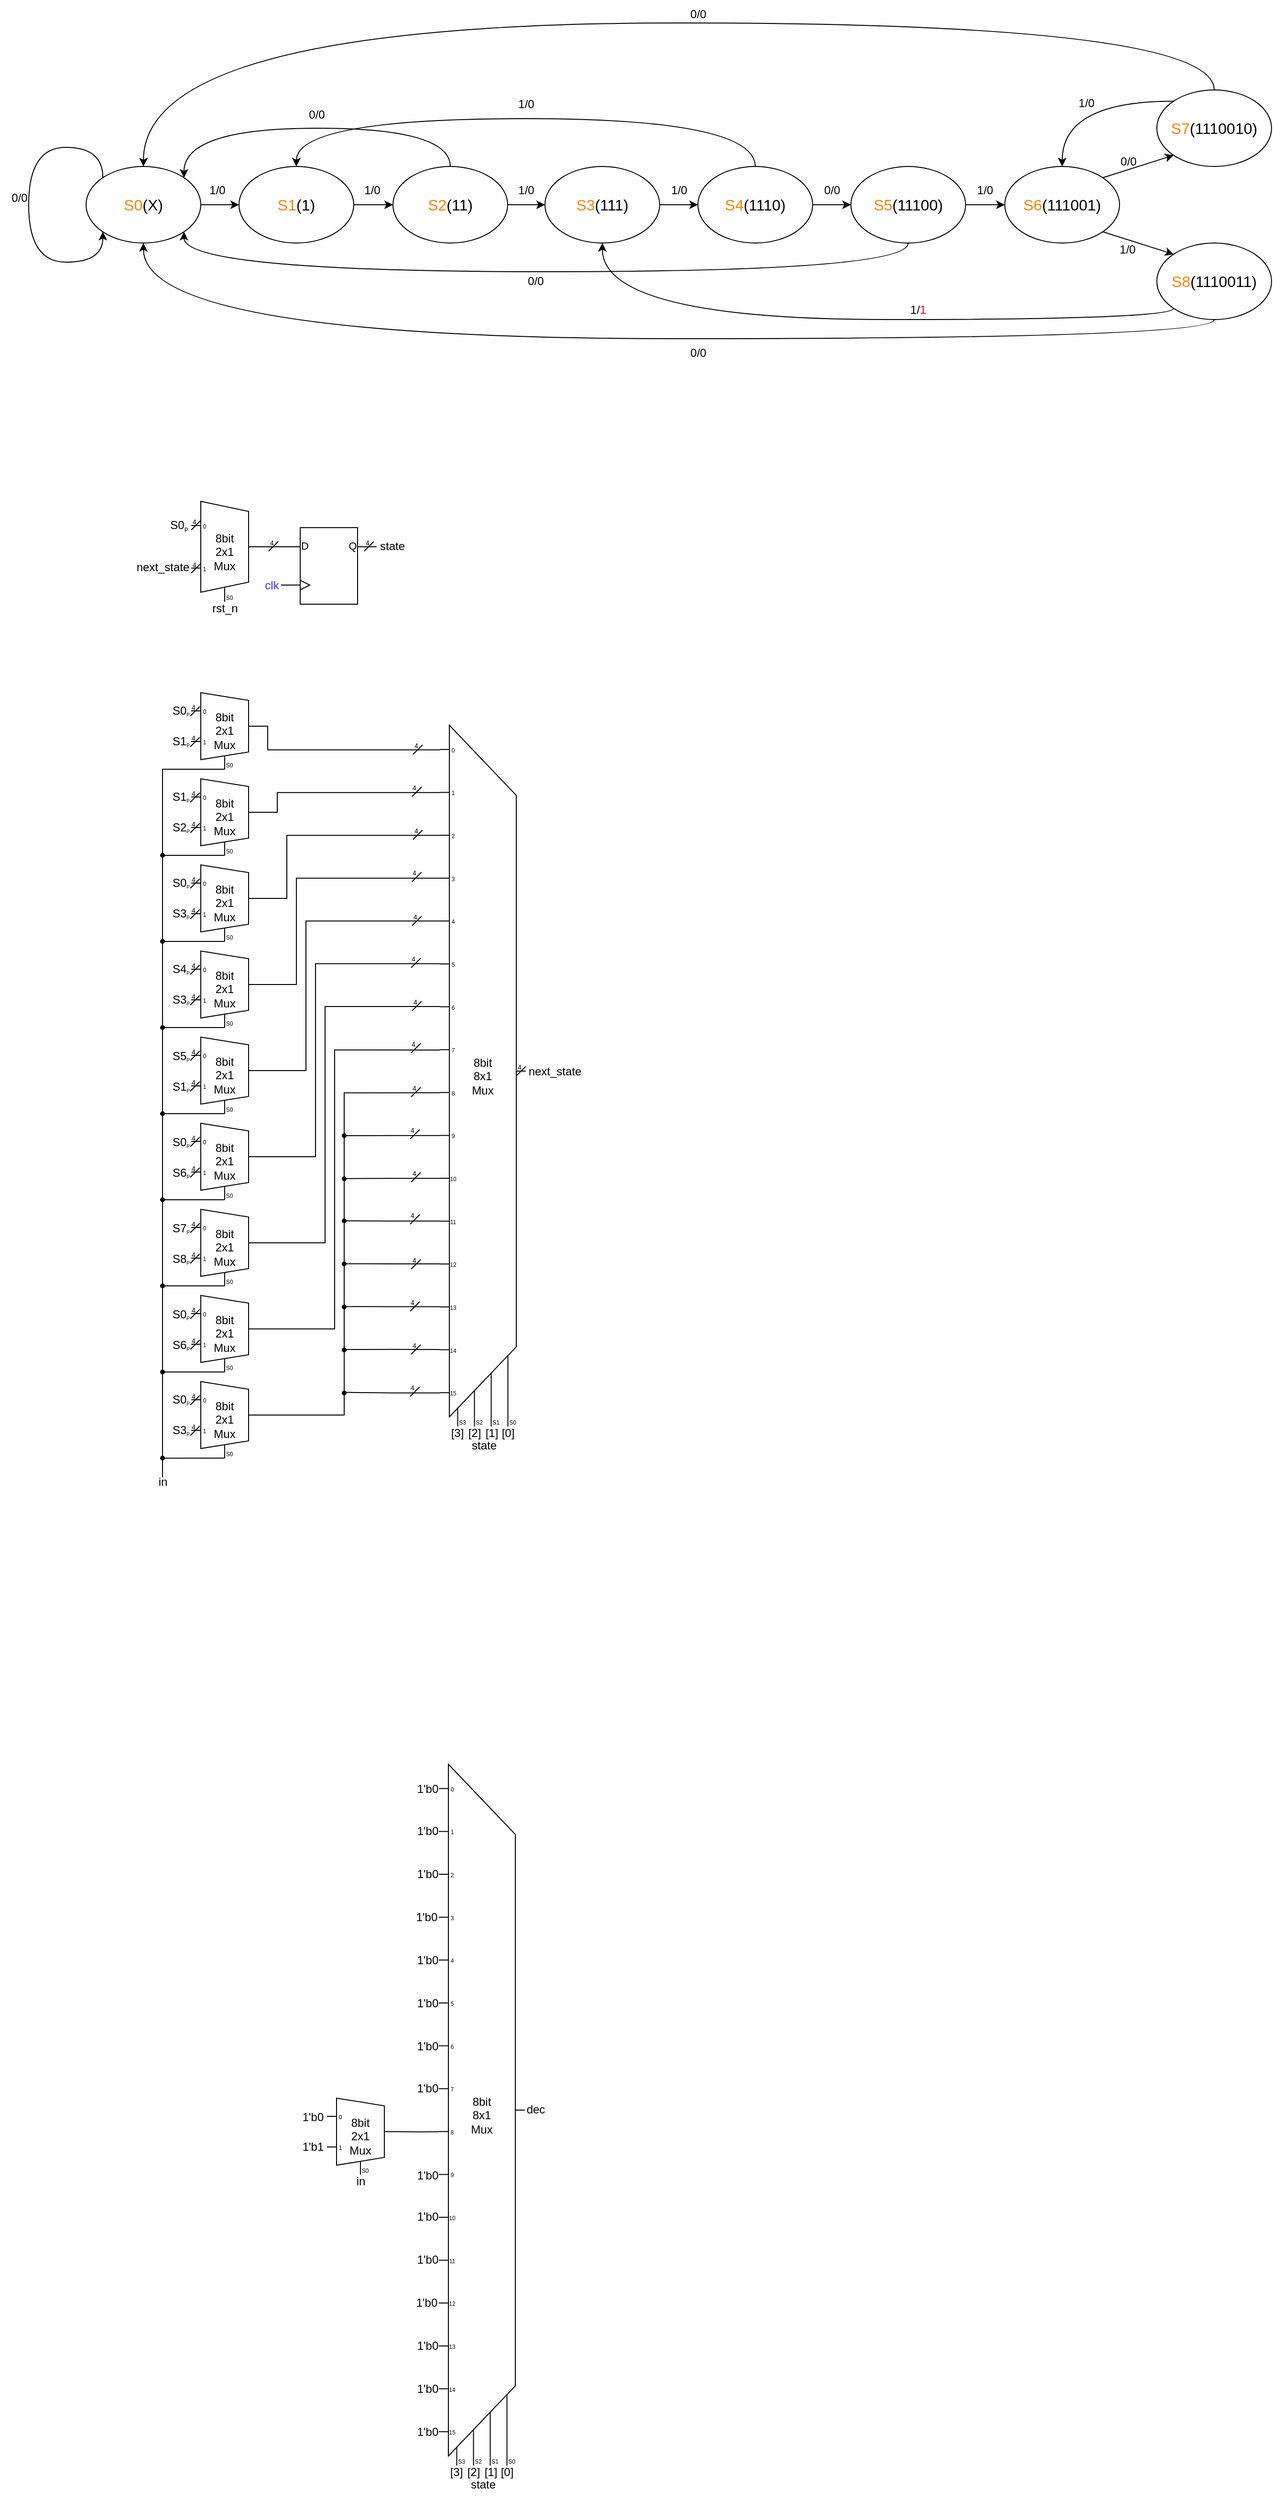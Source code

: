 <mxfile version="24.7.8">
  <diagram name="Page-1" id="MByKMeEt-2IV4hnGMTNG">
    <mxGraphModel dx="1687" dy="2209" grid="1" gridSize="10" guides="1" tooltips="1" connect="1" arrows="1" fold="1" page="1" pageScale="1" pageWidth="827" pageHeight="1169" math="0" shadow="0">
      <root>
        <mxCell id="0" />
        <mxCell id="1" parent="0" />
        <mxCell id="zpII4Fj_1cz_GaKxQMC_-45" value="in" style="text;html=1;align=center;verticalAlign=middle;resizable=0;points=[];autosize=1;strokeColor=none;fillColor=none;" parent="1" vertex="1">
          <mxGeometry x="185" y="1250" width="30" height="30" as="geometry" />
        </mxCell>
        <mxCell id="zpII4Fj_1cz_GaKxQMC_-1" value="" style="verticalLabelPosition=bottom;shadow=0;dashed=0;align=center;html=1;verticalAlign=top;shape=stencil(rVXBjoMgEP0aj7uxEG2vu269N9kfQEuVFIEgte3fL4hNiorauokeeAPz3gwzQwCTukQCByBEtcC5CuBPAECDJEEZ1TDQltKCu9AuGaqwRfQf/t7b0ykl4iOlXNg9tZL8jK/kqLrDhJVYEmWtV4ttwtYj3Afhl0bNB5OcM6Z1EM5qx/Jk184RYaovxXgWmqTCCkuLdopvzurerT5BZIEApK9Q7d+g2r5HdVhAtVkYFUw04ssuTDKUnwvJL+w4KlCa2hiUQneRsauoH/2EHg8rTE5c4gk5J0KprbGJpApkqm9geJgr3mDfjflEux4oYdgb9jIXUyLi9SKWuXBF7NanouvsVbnoRRJNdtC4DPj/+ZzpY417qk4P2rl6VfhmegxRUjBLl2Nmuv4xUp1R1zzty7hSvHKbMHJvYEb4Qu7DIu7tC9wjiQVxod+h796oGEyEFrWvVwv8AQ==);strokeColor=default;strokeWidth=1;fontFamily=Helvetica;fontSize=12;fontColor=default;fillColor=default;noLabel=0;movableLabel=0;" parent="1" vertex="1">
          <mxGeometry x="324" y="267.5" width="100" height="80" as="geometry" />
        </mxCell>
        <mxCell id="zpII4Fj_1cz_GaKxQMC_-2" value="8bit&lt;div&gt;2x1&lt;br&gt;Mux&lt;/div&gt;" style="shadow=0;dashed=0;align=center;html=1;strokeWidth=1;shape=mxgraph.electrical.abstract.mux2;whiteSpace=wrap;strokeColor=default;verticalAlign=middle;fontFamily=Helvetica;fontSize=12;fontColor=default;fillColor=default;" parent="1" vertex="1">
          <mxGeometry x="230" y="240" width="70" height="105" as="geometry" />
        </mxCell>
        <mxCell id="zpII4Fj_1cz_GaKxQMC_-3" style="edgeStyle=orthogonalEdgeStyle;rounded=0;orthogonalLoop=1;jettySize=auto;html=1;exitX=0;exitY=0.25;exitDx=0;exitDy=0;exitPerimeter=0;entryX=1;entryY=0.5;entryDx=0;entryDy=-5;entryPerimeter=0;fontFamily=Helvetica;fontSize=12;fontColor=default;endArrow=none;endFill=0;startArrow=none;startFill=0;" parent="1" source="zpII4Fj_1cz_GaKxQMC_-1" target="zpII4Fj_1cz_GaKxQMC_-2" edge="1">
          <mxGeometry relative="1" as="geometry" />
        </mxCell>
        <mxCell id="zpII4Fj_1cz_GaKxQMC_-4" value="&lt;font color=&quot;#3333ff&quot;&gt;clk&lt;/font&gt;" style="text;html=1;align=center;verticalAlign=middle;resizable=0;points=[];autosize=1;strokeColor=none;fillColor=none;fontFamily=Helvetica;fontSize=12;fontColor=default;" parent="1" vertex="1">
          <mxGeometry x="294" y="313" width="40" height="30" as="geometry" />
        </mxCell>
        <mxCell id="zpII4Fj_1cz_GaKxQMC_-5" value="state" style="text;html=1;align=center;verticalAlign=middle;resizable=0;points=[];autosize=1;strokeColor=none;fillColor=none;fontFamily=Helvetica;fontSize=12;fontColor=default;" parent="1" vertex="1">
          <mxGeometry x="415" y="271.5" width="50" height="30" as="geometry" />
        </mxCell>
        <mxCell id="zpII4Fj_1cz_GaKxQMC_-6" value="rst_n" style="text;html=1;align=center;verticalAlign=middle;resizable=0;points=[];autosize=1;strokeColor=none;fillColor=none;fontFamily=Helvetica;fontSize=12;fontColor=default;" parent="1" vertex="1">
          <mxGeometry x="240" y="336.5" width="50" height="30" as="geometry" />
        </mxCell>
        <mxCell id="zpII4Fj_1cz_GaKxQMC_-7" value="S0&lt;sub&gt;&lt;font style=&quot;font-size: 6px;&quot;&gt;P&lt;/font&gt;&lt;/sub&gt;" style="text;html=1;align=center;verticalAlign=middle;resizable=0;points=[];autosize=1;strokeColor=none;fillColor=none;fontFamily=Helvetica;fontSize=12;fontColor=default;" parent="1" vertex="1">
          <mxGeometry x="197" y="250.5" width="40" height="30" as="geometry" />
        </mxCell>
        <mxCell id="zpII4Fj_1cz_GaKxQMC_-8" value="next_state" style="text;html=1;align=center;verticalAlign=middle;resizable=0;points=[];autosize=1;strokeColor=none;fillColor=none;fontFamily=Helvetica;fontSize=12;fontColor=default;" parent="1" vertex="1">
          <mxGeometry x="160" y="293.5" width="80" height="30" as="geometry" />
        </mxCell>
        <mxCell id="zpII4Fj_1cz_GaKxQMC_-9" value="" style="group" parent="1" vertex="1" connectable="0">
          <mxGeometry x="218" y="244.5" width="30" height="30" as="geometry" />
        </mxCell>
        <mxCell id="zpII4Fj_1cz_GaKxQMC_-10" value="" style="endArrow=none;html=1;rounded=0;fontFamily=Helvetica;fontSize=12;fontColor=default;" parent="zpII4Fj_1cz_GaKxQMC_-9" edge="1">
          <mxGeometry width="50" height="50" relative="1" as="geometry">
            <mxPoint x="12" y="25.5" as="sourcePoint" />
            <mxPoint x="22" y="15.5" as="targetPoint" />
          </mxGeometry>
        </mxCell>
        <mxCell id="zpII4Fj_1cz_GaKxQMC_-11" value="&lt;font style=&quot;font-size: 7px;&quot;&gt;4&lt;/font&gt;" style="text;html=1;align=center;verticalAlign=middle;resizable=1;points=[];autosize=1;strokeColor=none;fillColor=none;fontFamily=Helvetica;fontSize=12;fontColor=default;movable=1;rotatable=1;deletable=1;editable=1;locked=0;connectable=1;" parent="zpII4Fj_1cz_GaKxQMC_-9" vertex="1">
          <mxGeometry width="30" height="30" as="geometry" />
        </mxCell>
        <mxCell id="zpII4Fj_1cz_GaKxQMC_-12" value="" style="group" parent="1" vertex="1" connectable="0">
          <mxGeometry x="218" y="289.5" width="30" height="30" as="geometry" />
        </mxCell>
        <mxCell id="zpII4Fj_1cz_GaKxQMC_-13" value="" style="endArrow=none;html=1;rounded=0;fontFamily=Helvetica;fontSize=12;fontColor=default;" parent="zpII4Fj_1cz_GaKxQMC_-12" edge="1">
          <mxGeometry width="50" height="50" relative="1" as="geometry">
            <mxPoint x="12" y="25.5" as="sourcePoint" />
            <mxPoint x="22" y="15.5" as="targetPoint" />
          </mxGeometry>
        </mxCell>
        <mxCell id="zpII4Fj_1cz_GaKxQMC_-14" value="&lt;font style=&quot;font-size: 7px;&quot;&gt;4&lt;/font&gt;" style="text;html=1;align=center;verticalAlign=middle;resizable=1;points=[];autosize=1;strokeColor=none;fillColor=none;fontFamily=Helvetica;fontSize=12;fontColor=default;movable=1;rotatable=1;deletable=1;editable=1;locked=0;connectable=1;" parent="zpII4Fj_1cz_GaKxQMC_-12" vertex="1">
          <mxGeometry width="30" height="30" as="geometry" />
        </mxCell>
        <mxCell id="zpII4Fj_1cz_GaKxQMC_-15" value="" style="group" parent="1" vertex="1" connectable="0">
          <mxGeometry x="299" y="266.5" width="30" height="30" as="geometry" />
        </mxCell>
        <mxCell id="zpII4Fj_1cz_GaKxQMC_-16" value="" style="endArrow=none;html=1;rounded=0;fontFamily=Helvetica;fontSize=12;fontColor=default;" parent="zpII4Fj_1cz_GaKxQMC_-15" edge="1">
          <mxGeometry width="50" height="50" relative="1" as="geometry">
            <mxPoint x="12" y="25.5" as="sourcePoint" />
            <mxPoint x="22" y="15.5" as="targetPoint" />
          </mxGeometry>
        </mxCell>
        <mxCell id="zpII4Fj_1cz_GaKxQMC_-17" value="&lt;span style=&quot;font-size: 7px;&quot;&gt;4&lt;/span&gt;" style="text;html=1;align=center;verticalAlign=middle;resizable=1;points=[];autosize=1;strokeColor=none;fillColor=none;fontFamily=Helvetica;fontSize=12;fontColor=default;movable=1;rotatable=1;deletable=1;editable=1;locked=0;connectable=1;" parent="zpII4Fj_1cz_GaKxQMC_-15" vertex="1">
          <mxGeometry width="30" height="30" as="geometry" />
        </mxCell>
        <mxCell id="zpII4Fj_1cz_GaKxQMC_-18" value="" style="group" parent="1" vertex="1" connectable="0">
          <mxGeometry x="399" y="266.5" width="30" height="30" as="geometry" />
        </mxCell>
        <mxCell id="zpII4Fj_1cz_GaKxQMC_-19" value="" style="endArrow=none;html=1;rounded=0;fontFamily=Helvetica;fontSize=12;fontColor=default;" parent="zpII4Fj_1cz_GaKxQMC_-18" edge="1">
          <mxGeometry width="50" height="50" relative="1" as="geometry">
            <mxPoint x="12" y="25.5" as="sourcePoint" />
            <mxPoint x="22" y="15.5" as="targetPoint" />
          </mxGeometry>
        </mxCell>
        <mxCell id="zpII4Fj_1cz_GaKxQMC_-20" value="&lt;font style=&quot;font-size: 7px;&quot;&gt;4&lt;/font&gt;" style="text;html=1;align=center;verticalAlign=middle;resizable=1;points=[];autosize=1;strokeColor=none;fillColor=none;fontFamily=Helvetica;fontSize=12;fontColor=default;movable=1;rotatable=1;deletable=1;editable=1;locked=0;connectable=1;" parent="zpII4Fj_1cz_GaKxQMC_-18" vertex="1">
          <mxGeometry width="30" height="30" as="geometry" />
        </mxCell>
        <mxCell id="zpII4Fj_1cz_GaKxQMC_-37" style="edgeStyle=orthogonalEdgeStyle;rounded=0;orthogonalLoop=1;jettySize=auto;html=1;exitX=0.357;exitY=1;exitDx=10;exitDy=0;exitPerimeter=0;endArrow=none;endFill=0;" parent="1" source="zpII4Fj_1cz_GaKxQMC_-21" edge="1">
          <mxGeometry relative="1" as="geometry">
            <mxPoint x="200" y="1260" as="targetPoint" />
            <Array as="points">
              <mxPoint x="200" y="520" />
            </Array>
          </mxGeometry>
        </mxCell>
        <mxCell id="zpII4Fj_1cz_GaKxQMC_-21" value="8bit&lt;div&gt;2x1&lt;br&gt;Mux&lt;/div&gt;" style="shadow=0;dashed=0;align=center;html=1;strokeWidth=1;shape=mxgraph.electrical.abstract.mux2;whiteSpace=wrap;strokeColor=default;verticalAlign=middle;fontFamily=Helvetica;fontSize=12;fontColor=default;fillColor=default;" parent="1" vertex="1">
          <mxGeometry x="230" y="440" width="70" height="80" as="geometry" />
        </mxCell>
        <mxCell id="zpII4Fj_1cz_GaKxQMC_-38" style="rounded=0;orthogonalLoop=1;jettySize=auto;html=1;exitX=0.357;exitY=1;exitDx=10;exitDy=0;exitPerimeter=0;endArrow=none;endFill=0;startArrow=none;startFill=0;" parent="1" source="zpII4Fj_1cz_GaKxQMC_-29" edge="1">
          <mxGeometry relative="1" as="geometry">
            <mxPoint x="200" y="610" as="targetPoint" />
          </mxGeometry>
        </mxCell>
        <mxCell id="zpII4Fj_1cz_GaKxQMC_-29" value="8bit&lt;div&gt;2x1&lt;br&gt;Mux&lt;/div&gt;" style="shadow=0;dashed=0;align=center;html=1;strokeWidth=1;shape=mxgraph.electrical.abstract.mux2;whiteSpace=wrap;strokeColor=default;verticalAlign=middle;fontFamily=Helvetica;fontSize=12;fontColor=default;fillColor=default;" parent="1" vertex="1">
          <mxGeometry x="230" y="530" width="70" height="80" as="geometry" />
        </mxCell>
        <mxCell id="zpII4Fj_1cz_GaKxQMC_-39" style="rounded=0;orthogonalLoop=1;jettySize=auto;html=1;exitX=0.357;exitY=1;exitDx=10;exitDy=0;exitPerimeter=0;endArrow=none;endFill=0;" parent="1" source="zpII4Fj_1cz_GaKxQMC_-30" edge="1">
          <mxGeometry relative="1" as="geometry">
            <mxPoint x="200" y="700" as="targetPoint" />
          </mxGeometry>
        </mxCell>
        <mxCell id="zpII4Fj_1cz_GaKxQMC_-30" value="8bit&lt;div&gt;2x1&lt;br&gt;Mux&lt;/div&gt;" style="shadow=0;dashed=0;align=center;html=1;strokeWidth=1;shape=mxgraph.electrical.abstract.mux2;whiteSpace=wrap;strokeColor=default;verticalAlign=middle;fontFamily=Helvetica;fontSize=12;fontColor=default;fillColor=default;" parent="1" vertex="1">
          <mxGeometry x="230" y="620" width="70" height="80" as="geometry" />
        </mxCell>
        <mxCell id="zpII4Fj_1cz_GaKxQMC_-40" style="rounded=0;orthogonalLoop=1;jettySize=auto;html=1;exitX=0.357;exitY=1;exitDx=10;exitDy=0;exitPerimeter=0;endArrow=none;endFill=0;" parent="1" source="zpII4Fj_1cz_GaKxQMC_-31" edge="1">
          <mxGeometry relative="1" as="geometry">
            <mxPoint x="200" y="790" as="targetPoint" />
          </mxGeometry>
        </mxCell>
        <mxCell id="zpII4Fj_1cz_GaKxQMC_-31" value="8bit&lt;div&gt;2x1&lt;br&gt;Mux&lt;/div&gt;" style="shadow=0;dashed=0;align=center;html=1;strokeWidth=1;shape=mxgraph.electrical.abstract.mux2;whiteSpace=wrap;strokeColor=default;verticalAlign=middle;fontFamily=Helvetica;fontSize=12;fontColor=default;fillColor=default;" parent="1" vertex="1">
          <mxGeometry x="230" y="710" width="70" height="80" as="geometry" />
        </mxCell>
        <mxCell id="zpII4Fj_1cz_GaKxQMC_-41" style="rounded=0;orthogonalLoop=1;jettySize=auto;html=1;exitX=0.357;exitY=1;exitDx=10;exitDy=0;exitPerimeter=0;endArrow=none;endFill=0;" parent="1" source="zpII4Fj_1cz_GaKxQMC_-32" edge="1">
          <mxGeometry relative="1" as="geometry">
            <mxPoint x="200" y="880" as="targetPoint" />
          </mxGeometry>
        </mxCell>
        <mxCell id="zpII4Fj_1cz_GaKxQMC_-32" value="8bit&lt;div&gt;2x1&lt;br&gt;Mux&lt;/div&gt;" style="shadow=0;dashed=0;align=center;html=1;strokeWidth=1;shape=mxgraph.electrical.abstract.mux2;whiteSpace=wrap;strokeColor=default;verticalAlign=middle;fontFamily=Helvetica;fontSize=12;fontColor=default;fillColor=default;" parent="1" vertex="1">
          <mxGeometry x="230" y="800" width="70" height="80" as="geometry" />
        </mxCell>
        <mxCell id="zpII4Fj_1cz_GaKxQMC_-42" style="rounded=0;orthogonalLoop=1;jettySize=auto;html=1;exitX=0.357;exitY=1;exitDx=10;exitDy=0;exitPerimeter=0;endArrow=none;endFill=0;" parent="1" source="zpII4Fj_1cz_GaKxQMC_-33" edge="1">
          <mxGeometry relative="1" as="geometry">
            <mxPoint x="200" y="970" as="targetPoint" />
          </mxGeometry>
        </mxCell>
        <mxCell id="zpII4Fj_1cz_GaKxQMC_-33" value="8bit&lt;div&gt;2x1&lt;br&gt;Mux&lt;/div&gt;" style="shadow=0;dashed=0;align=center;html=1;strokeWidth=1;shape=mxgraph.electrical.abstract.mux2;whiteSpace=wrap;strokeColor=default;verticalAlign=middle;fontFamily=Helvetica;fontSize=12;fontColor=default;fillColor=default;" parent="1" vertex="1">
          <mxGeometry x="230" y="890" width="70" height="80" as="geometry" />
        </mxCell>
        <mxCell id="zpII4Fj_1cz_GaKxQMC_-43" style="rounded=0;orthogonalLoop=1;jettySize=auto;html=1;exitX=0.357;exitY=1;exitDx=10;exitDy=0;exitPerimeter=0;endArrow=none;endFill=0;" parent="1" source="zpII4Fj_1cz_GaKxQMC_-34" edge="1">
          <mxGeometry relative="1" as="geometry">
            <mxPoint x="200" y="1060" as="targetPoint" />
          </mxGeometry>
        </mxCell>
        <mxCell id="zpII4Fj_1cz_GaKxQMC_-34" value="8bit&lt;div&gt;2x1&lt;br&gt;Mux&lt;/div&gt;" style="shadow=0;dashed=0;align=center;html=1;strokeWidth=1;shape=mxgraph.electrical.abstract.mux2;whiteSpace=wrap;strokeColor=default;verticalAlign=middle;fontFamily=Helvetica;fontSize=12;fontColor=default;fillColor=default;" parent="1" vertex="1">
          <mxGeometry x="230" y="980" width="70" height="80" as="geometry" />
        </mxCell>
        <mxCell id="zpII4Fj_1cz_GaKxQMC_-44" style="rounded=0;orthogonalLoop=1;jettySize=auto;html=1;exitX=0.357;exitY=1;exitDx=10;exitDy=0;exitPerimeter=0;endArrow=none;endFill=0;" parent="1" source="zpII4Fj_1cz_GaKxQMC_-35" edge="1">
          <mxGeometry relative="1" as="geometry">
            <mxPoint x="200" y="1150" as="targetPoint" />
          </mxGeometry>
        </mxCell>
        <mxCell id="zpII4Fj_1cz_GaKxQMC_-35" value="8bit&lt;div&gt;2x1&lt;br&gt;Mux&lt;/div&gt;" style="shadow=0;dashed=0;align=center;html=1;strokeWidth=1;shape=mxgraph.electrical.abstract.mux2;whiteSpace=wrap;strokeColor=default;verticalAlign=middle;fontFamily=Helvetica;fontSize=12;fontColor=default;fillColor=default;" parent="1" vertex="1">
          <mxGeometry x="230" y="1070" width="70" height="80" as="geometry" />
        </mxCell>
        <mxCell id="zpII4Fj_1cz_GaKxQMC_-83" style="edgeStyle=orthogonalEdgeStyle;rounded=0;orthogonalLoop=1;jettySize=auto;html=1;exitX=0;exitY=0.581;exitDx=0;exitDy=3;exitPerimeter=0;endArrow=none;endFill=0;" parent="1" source="zpII4Fj_1cz_GaKxQMC_-36" edge="1">
          <mxGeometry relative="1" as="geometry">
            <mxPoint x="390" y="903.034" as="targetPoint" />
          </mxGeometry>
        </mxCell>
        <mxCell id="zpII4Fj_1cz_GaKxQMC_-84" style="edgeStyle=orthogonalEdgeStyle;rounded=0;orthogonalLoop=1;jettySize=auto;html=1;exitX=0;exitY=0.642;exitDx=0;exitDy=3;exitPerimeter=0;endArrow=none;endFill=0;" parent="1" source="zpII4Fj_1cz_GaKxQMC_-36" edge="1">
          <mxGeometry relative="1" as="geometry">
            <mxPoint x="390" y="947.862" as="targetPoint" />
          </mxGeometry>
        </mxCell>
        <mxCell id="zpII4Fj_1cz_GaKxQMC_-86" style="edgeStyle=orthogonalEdgeStyle;rounded=0;orthogonalLoop=1;jettySize=auto;html=1;exitX=0;exitY=0.703;exitDx=0;exitDy=3;exitPerimeter=0;endArrow=none;endFill=0;" parent="1" source="zpII4Fj_1cz_GaKxQMC_-36" edge="1">
          <mxGeometry relative="1" as="geometry">
            <mxPoint x="390" y="992" as="targetPoint" />
          </mxGeometry>
        </mxCell>
        <mxCell id="zpII4Fj_1cz_GaKxQMC_-87" style="edgeStyle=orthogonalEdgeStyle;rounded=0;orthogonalLoop=1;jettySize=auto;html=1;exitX=0;exitY=0.764;exitDx=0;exitDy=3;exitPerimeter=0;endArrow=none;endFill=0;" parent="1" source="zpII4Fj_1cz_GaKxQMC_-36" edge="1">
          <mxGeometry relative="1" as="geometry">
            <mxPoint x="390" y="1036.828" as="targetPoint" />
          </mxGeometry>
        </mxCell>
        <mxCell id="zpII4Fj_1cz_GaKxQMC_-88" style="edgeStyle=orthogonalEdgeStyle;rounded=0;orthogonalLoop=1;jettySize=auto;html=1;exitX=0;exitY=0.825;exitDx=0;exitDy=3;exitPerimeter=0;endArrow=none;endFill=0;" parent="1" source="zpII4Fj_1cz_GaKxQMC_-36" edge="1">
          <mxGeometry relative="1" as="geometry">
            <mxPoint x="390" y="1081.655" as="targetPoint" />
          </mxGeometry>
        </mxCell>
        <mxCell id="zpII4Fj_1cz_GaKxQMC_-89" style="edgeStyle=orthogonalEdgeStyle;rounded=0;orthogonalLoop=1;jettySize=auto;html=1;exitX=0;exitY=0.886;exitDx=0;exitDy=3;exitPerimeter=0;endArrow=none;endFill=0;" parent="1" source="zpII4Fj_1cz_GaKxQMC_-36" edge="1">
          <mxGeometry relative="1" as="geometry">
            <mxPoint x="390" y="1126.483" as="targetPoint" />
          </mxGeometry>
        </mxCell>
        <mxCell id="zpII4Fj_1cz_GaKxQMC_-90" style="edgeStyle=orthogonalEdgeStyle;rounded=0;orthogonalLoop=1;jettySize=auto;html=1;exitX=0;exitY=0.948;exitDx=0;exitDy=3;exitPerimeter=0;endArrow=none;endFill=0;" parent="1" source="zpII4Fj_1cz_GaKxQMC_-36" edge="1">
          <mxGeometry relative="1" as="geometry">
            <mxPoint x="390" y="1171.31" as="targetPoint" />
          </mxGeometry>
        </mxCell>
        <mxCell id="zpII4Fj_1cz_GaKxQMC_-36" value="&lt;div&gt;8bit&lt;/div&gt;8x1&lt;br&gt;Mux" style="shadow=0;dashed=0;align=center;html=1;strokeWidth=1;shape=mxgraph.electrical.abstract.mux2;whiteSpace=wrap;selectorPins=4;overflow=visible;fillOpacity=100;labelPadding=0;noLabel=0;snapToPoint=0;metaEdit=0;backgroundOutline=0;movableLabel=1;comic=0;enumerate=0;" parent="1" vertex="1">
          <mxGeometry x="490" y="474" width="90" height="733" as="geometry" />
        </mxCell>
        <mxCell id="zpII4Fj_1cz_GaKxQMC_-46" value="S0&lt;font style=&quot;font-size: 6px;&quot;&gt;&lt;sub&gt;P&lt;/sub&gt;&lt;/font&gt;" style="text;html=1;align=center;verticalAlign=middle;resizable=0;points=[];autosize=1;strokeColor=none;fillColor=none;" parent="1" vertex="1">
          <mxGeometry x="199" y="444" width="40" height="30" as="geometry" />
        </mxCell>
        <mxCell id="zpII4Fj_1cz_GaKxQMC_-47" value="S1&lt;font style=&quot;font-size: 6px;&quot;&gt;&lt;sub&gt;P&lt;/sub&gt;&lt;/font&gt;" style="text;html=1;align=center;verticalAlign=middle;resizable=0;points=[];autosize=1;strokeColor=none;fillColor=none;" parent="1" vertex="1">
          <mxGeometry x="199" y="476" width="40" height="30" as="geometry" />
        </mxCell>
        <mxCell id="zpII4Fj_1cz_GaKxQMC_-48" value="S1&lt;font style=&quot;font-size: 6px;&quot;&gt;&lt;sub&gt;P&lt;/sub&gt;&lt;/font&gt;" style="text;html=1;align=center;verticalAlign=middle;resizable=0;points=[];autosize=1;strokeColor=none;fillColor=none;" parent="1" vertex="1">
          <mxGeometry x="199" y="534" width="40" height="30" as="geometry" />
        </mxCell>
        <mxCell id="zpII4Fj_1cz_GaKxQMC_-49" value="S2&lt;font style=&quot;font-size: 6px;&quot;&gt;&lt;sub&gt;P&lt;/sub&gt;&lt;/font&gt;" style="text;html=1;align=center;verticalAlign=middle;resizable=0;points=[];autosize=1;strokeColor=none;fillColor=none;" parent="1" vertex="1">
          <mxGeometry x="199" y="566" width="40" height="30" as="geometry" />
        </mxCell>
        <mxCell id="zpII4Fj_1cz_GaKxQMC_-50" value="S0&lt;font style=&quot;font-size: 6px;&quot;&gt;&lt;sub&gt;P&lt;/sub&gt;&lt;/font&gt;" style="text;html=1;align=center;verticalAlign=middle;resizable=0;points=[];autosize=1;strokeColor=none;fillColor=none;" parent="1" vertex="1">
          <mxGeometry x="199" y="624" width="40" height="30" as="geometry" />
        </mxCell>
        <mxCell id="zpII4Fj_1cz_GaKxQMC_-51" value="S3&lt;font style=&quot;font-size: 6px;&quot;&gt;&lt;sub&gt;P&lt;/sub&gt;&lt;/font&gt;" style="text;html=1;align=center;verticalAlign=middle;resizable=0;points=[];autosize=1;strokeColor=none;fillColor=none;" parent="1" vertex="1">
          <mxGeometry x="199" y="656" width="40" height="30" as="geometry" />
        </mxCell>
        <mxCell id="zpII4Fj_1cz_GaKxQMC_-52" value="S4&lt;font style=&quot;font-size: 6px;&quot;&gt;&lt;sub&gt;P&lt;/sub&gt;&lt;/font&gt;" style="text;html=1;align=center;verticalAlign=middle;resizable=0;points=[];autosize=1;strokeColor=none;fillColor=none;" parent="1" vertex="1">
          <mxGeometry x="199" y="714" width="40" height="30" as="geometry" />
        </mxCell>
        <mxCell id="zpII4Fj_1cz_GaKxQMC_-53" value="S3&lt;font style=&quot;font-size: 6px;&quot;&gt;&lt;sub&gt;P&lt;/sub&gt;&lt;/font&gt;" style="text;html=1;align=center;verticalAlign=middle;resizable=0;points=[];autosize=1;strokeColor=none;fillColor=none;" parent="1" vertex="1">
          <mxGeometry x="199" y="746" width="40" height="30" as="geometry" />
        </mxCell>
        <mxCell id="zpII4Fj_1cz_GaKxQMC_-54" value="S5&lt;font style=&quot;font-size: 6px;&quot;&gt;&lt;sub&gt;P&lt;/sub&gt;&lt;/font&gt;" style="text;html=1;align=center;verticalAlign=middle;resizable=0;points=[];autosize=1;strokeColor=none;fillColor=none;" parent="1" vertex="1">
          <mxGeometry x="199" y="805" width="40" height="30" as="geometry" />
        </mxCell>
        <mxCell id="zpII4Fj_1cz_GaKxQMC_-55" value="S1&lt;font style=&quot;font-size: 6px;&quot;&gt;&lt;sub&gt;P&lt;/sub&gt;&lt;/font&gt;" style="text;html=1;align=center;verticalAlign=middle;resizable=0;points=[];autosize=1;strokeColor=none;fillColor=none;" parent="1" vertex="1">
          <mxGeometry x="199" y="837" width="40" height="30" as="geometry" />
        </mxCell>
        <mxCell id="zpII4Fj_1cz_GaKxQMC_-56" value="S0&lt;font style=&quot;font-size: 6px;&quot;&gt;&lt;sub&gt;P&lt;/sub&gt;&lt;/font&gt;" style="text;html=1;align=center;verticalAlign=middle;resizable=0;points=[];autosize=1;strokeColor=none;fillColor=none;" parent="1" vertex="1">
          <mxGeometry x="199" y="895" width="40" height="30" as="geometry" />
        </mxCell>
        <mxCell id="zpII4Fj_1cz_GaKxQMC_-57" value="S6&lt;font style=&quot;font-size: 6px;&quot;&gt;&lt;sub&gt;P&lt;/sub&gt;&lt;/font&gt;" style="text;html=1;align=center;verticalAlign=middle;resizable=0;points=[];autosize=1;strokeColor=none;fillColor=none;" parent="1" vertex="1">
          <mxGeometry x="199" y="927" width="40" height="30" as="geometry" />
        </mxCell>
        <mxCell id="zpII4Fj_1cz_GaKxQMC_-58" value="S7&lt;font style=&quot;font-size: 6px;&quot;&gt;&lt;sub&gt;P&lt;/sub&gt;&lt;/font&gt;" style="text;html=1;align=center;verticalAlign=middle;resizable=0;points=[];autosize=1;strokeColor=none;fillColor=none;" parent="1" vertex="1">
          <mxGeometry x="199" y="985" width="40" height="30" as="geometry" />
        </mxCell>
        <mxCell id="zpII4Fj_1cz_GaKxQMC_-59" value="S8&lt;font style=&quot;font-size: 6px;&quot;&gt;&lt;sub&gt;P&lt;/sub&gt;&lt;/font&gt;" style="text;html=1;align=center;verticalAlign=middle;resizable=0;points=[];autosize=1;strokeColor=none;fillColor=none;" parent="1" vertex="1">
          <mxGeometry x="199" y="1017" width="40" height="30" as="geometry" />
        </mxCell>
        <mxCell id="zpII4Fj_1cz_GaKxQMC_-60" value="S0&lt;font style=&quot;font-size: 6px;&quot;&gt;&lt;sub&gt;P&lt;/sub&gt;&lt;/font&gt;" style="text;html=1;align=center;verticalAlign=middle;resizable=0;points=[];autosize=1;strokeColor=none;fillColor=none;" parent="1" vertex="1">
          <mxGeometry x="199" y="1075" width="40" height="30" as="geometry" />
        </mxCell>
        <mxCell id="zpII4Fj_1cz_GaKxQMC_-61" value="S6&lt;font style=&quot;font-size: 6px;&quot;&gt;&lt;sub&gt;P&lt;/sub&gt;&lt;/font&gt;" style="text;html=1;align=center;verticalAlign=middle;resizable=0;points=[];autosize=1;strokeColor=none;fillColor=none;" parent="1" vertex="1">
          <mxGeometry x="199" y="1107" width="40" height="30" as="geometry" />
        </mxCell>
        <mxCell id="zpII4Fj_1cz_GaKxQMC_-63" style="rounded=0;orthogonalLoop=1;jettySize=auto;html=1;exitX=0.357;exitY=1;exitDx=10;exitDy=0;exitPerimeter=0;endArrow=none;endFill=0;" parent="1" source="zpII4Fj_1cz_GaKxQMC_-62" edge="1">
          <mxGeometry relative="1" as="geometry">
            <mxPoint x="200" y="1240.077" as="targetPoint" />
          </mxGeometry>
        </mxCell>
        <mxCell id="zpII4Fj_1cz_GaKxQMC_-62" value="8bit&lt;div&gt;2x1&lt;br&gt;Mux&lt;/div&gt;" style="shadow=0;dashed=0;align=center;html=1;strokeWidth=1;shape=mxgraph.electrical.abstract.mux2;whiteSpace=wrap;strokeColor=default;verticalAlign=middle;fontFamily=Helvetica;fontSize=12;fontColor=default;fillColor=default;" parent="1" vertex="1">
          <mxGeometry x="230" y="1160" width="70" height="80" as="geometry" />
        </mxCell>
        <mxCell id="zpII4Fj_1cz_GaKxQMC_-64" value="S0&lt;font style=&quot;font-size: 6px;&quot;&gt;&lt;sub&gt;P&lt;/sub&gt;&lt;/font&gt;" style="text;html=1;align=center;verticalAlign=middle;resizable=0;points=[];autosize=1;strokeColor=none;fillColor=none;" parent="1" vertex="1">
          <mxGeometry x="199" y="1164" width="40" height="30" as="geometry" />
        </mxCell>
        <mxCell id="zpII4Fj_1cz_GaKxQMC_-65" value="S3&lt;font style=&quot;font-size: 6px;&quot;&gt;&lt;sub&gt;P&lt;/sub&gt;&lt;/font&gt;" style="text;html=1;align=center;verticalAlign=middle;resizable=0;points=[];autosize=1;strokeColor=none;fillColor=none;" parent="1" vertex="1">
          <mxGeometry x="199" y="1196" width="40" height="30" as="geometry" />
        </mxCell>
        <mxCell id="zpII4Fj_1cz_GaKxQMC_-74" style="edgeStyle=orthogonalEdgeStyle;rounded=0;orthogonalLoop=1;jettySize=auto;html=1;exitX=1;exitY=0.5;exitDx=0;exitDy=-5;exitPerimeter=0;entryX=0;entryY=0.031;entryDx=0;entryDy=3;entryPerimeter=0;endArrow=none;endFill=0;" parent="1" source="zpII4Fj_1cz_GaKxQMC_-21" target="zpII4Fj_1cz_GaKxQMC_-36" edge="1">
          <mxGeometry relative="1" as="geometry">
            <Array as="points">
              <mxPoint x="310" y="475" />
              <mxPoint x="310" y="499" />
            </Array>
          </mxGeometry>
        </mxCell>
        <mxCell id="zpII4Fj_1cz_GaKxQMC_-75" style="edgeStyle=orthogonalEdgeStyle;rounded=0;orthogonalLoop=1;jettySize=auto;html=1;exitX=1;exitY=0.5;exitDx=0;exitDy=-5;exitPerimeter=0;entryX=0;entryY=0.092;entryDx=0;entryDy=3;entryPerimeter=0;endArrow=none;endFill=0;" parent="1" source="zpII4Fj_1cz_GaKxQMC_-29" target="zpII4Fj_1cz_GaKxQMC_-36" edge="1">
          <mxGeometry relative="1" as="geometry">
            <Array as="points">
              <mxPoint x="320" y="565" />
              <mxPoint x="320" y="544" />
            </Array>
          </mxGeometry>
        </mxCell>
        <mxCell id="zpII4Fj_1cz_GaKxQMC_-76" style="edgeStyle=orthogonalEdgeStyle;rounded=0;orthogonalLoop=1;jettySize=auto;html=1;exitX=1;exitY=0.5;exitDx=0;exitDy=-5;exitPerimeter=0;entryX=0;entryY=0.153;entryDx=0;entryDy=3;entryPerimeter=0;endArrow=none;endFill=0;" parent="1" source="zpII4Fj_1cz_GaKxQMC_-30" target="zpII4Fj_1cz_GaKxQMC_-36" edge="1">
          <mxGeometry relative="1" as="geometry">
            <Array as="points">
              <mxPoint x="330" y="655" />
              <mxPoint x="330" y="589" />
            </Array>
          </mxGeometry>
        </mxCell>
        <mxCell id="zpII4Fj_1cz_GaKxQMC_-77" style="edgeStyle=orthogonalEdgeStyle;rounded=0;orthogonalLoop=1;jettySize=auto;html=1;exitX=1;exitY=0.5;exitDx=0;exitDy=-5;exitPerimeter=0;entryX=0;entryY=0.214;entryDx=0;entryDy=3;entryPerimeter=0;endArrow=none;endFill=0;" parent="1" source="zpII4Fj_1cz_GaKxQMC_-31" target="zpII4Fj_1cz_GaKxQMC_-36" edge="1">
          <mxGeometry relative="1" as="geometry">
            <Array as="points">
              <mxPoint x="340" y="745" />
              <mxPoint x="340" y="634" />
            </Array>
          </mxGeometry>
        </mxCell>
        <mxCell id="zpII4Fj_1cz_GaKxQMC_-78" style="edgeStyle=orthogonalEdgeStyle;rounded=0;orthogonalLoop=1;jettySize=auto;html=1;exitX=1;exitY=0.5;exitDx=0;exitDy=-5;exitPerimeter=0;entryX=0;entryY=0.275;entryDx=0;entryDy=3;entryPerimeter=0;endArrow=none;endFill=0;" parent="1" source="zpII4Fj_1cz_GaKxQMC_-32" target="zpII4Fj_1cz_GaKxQMC_-36" edge="1">
          <mxGeometry relative="1" as="geometry">
            <Array as="points">
              <mxPoint x="350" y="835" />
              <mxPoint x="350" y="679" />
            </Array>
          </mxGeometry>
        </mxCell>
        <mxCell id="zpII4Fj_1cz_GaKxQMC_-79" style="edgeStyle=orthogonalEdgeStyle;rounded=0;orthogonalLoop=1;jettySize=auto;html=1;exitX=1;exitY=0.5;exitDx=0;exitDy=-5;exitPerimeter=0;entryX=0;entryY=0.336;entryDx=0;entryDy=3;entryPerimeter=0;endArrow=none;endFill=0;" parent="1" source="zpII4Fj_1cz_GaKxQMC_-33" target="zpII4Fj_1cz_GaKxQMC_-36" edge="1">
          <mxGeometry relative="1" as="geometry">
            <Array as="points">
              <mxPoint x="360" y="925" />
              <mxPoint x="360" y="724" />
            </Array>
          </mxGeometry>
        </mxCell>
        <mxCell id="zpII4Fj_1cz_GaKxQMC_-80" style="edgeStyle=orthogonalEdgeStyle;rounded=0;orthogonalLoop=1;jettySize=auto;html=1;exitX=1;exitY=0.5;exitDx=0;exitDy=-5;exitPerimeter=0;entryX=0;entryY=0.397;entryDx=0;entryDy=3;entryPerimeter=0;endArrow=none;endFill=0;" parent="1" source="zpII4Fj_1cz_GaKxQMC_-34" target="zpII4Fj_1cz_GaKxQMC_-36" edge="1">
          <mxGeometry relative="1" as="geometry">
            <Array as="points">
              <mxPoint x="370" y="1015" />
              <mxPoint x="370" y="768" />
            </Array>
          </mxGeometry>
        </mxCell>
        <mxCell id="zpII4Fj_1cz_GaKxQMC_-81" style="edgeStyle=orthogonalEdgeStyle;rounded=0;orthogonalLoop=1;jettySize=auto;html=1;exitX=1;exitY=0.5;exitDx=0;exitDy=-5;exitPerimeter=0;entryX=0;entryY=0.459;entryDx=0;entryDy=3;entryPerimeter=0;endArrow=none;endFill=0;" parent="1" source="zpII4Fj_1cz_GaKxQMC_-35" target="zpII4Fj_1cz_GaKxQMC_-36" edge="1">
          <mxGeometry relative="1" as="geometry">
            <Array as="points">
              <mxPoint x="380" y="1105" />
              <mxPoint x="380" y="813" />
            </Array>
          </mxGeometry>
        </mxCell>
        <mxCell id="zpII4Fj_1cz_GaKxQMC_-82" style="edgeStyle=orthogonalEdgeStyle;rounded=0;orthogonalLoop=1;jettySize=auto;html=1;exitX=1;exitY=0.5;exitDx=0;exitDy=-5;exitPerimeter=0;entryX=0;entryY=0.52;entryDx=0;entryDy=3;entryPerimeter=0;endArrow=none;endFill=0;" parent="1" source="zpII4Fj_1cz_GaKxQMC_-62" target="zpII4Fj_1cz_GaKxQMC_-36" edge="1">
          <mxGeometry relative="1" as="geometry">
            <Array as="points">
              <mxPoint x="390" y="1195" />
              <mxPoint x="390" y="858" />
            </Array>
          </mxGeometry>
        </mxCell>
        <mxCell id="zpII4Fj_1cz_GaKxQMC_-91" value="" style="ellipse;whiteSpace=wrap;html=1;aspect=fixed;shadow=0;dashed=0;strokeColor=default;strokeWidth=1;align=center;verticalAlign=top;fontFamily=Helvetica;fontSize=12;fontColor=default;fillColor=#000000;" parent="1" vertex="1">
          <mxGeometry x="198" y="1238" width="4" height="4" as="geometry" />
        </mxCell>
        <mxCell id="zpII4Fj_1cz_GaKxQMC_-92" value="" style="ellipse;whiteSpace=wrap;html=1;aspect=fixed;shadow=0;dashed=0;strokeColor=default;strokeWidth=1;align=center;verticalAlign=top;fontFamily=Helvetica;fontSize=12;fontColor=default;fillColor=#000000;" parent="1" vertex="1">
          <mxGeometry x="198" y="1148" width="4" height="4" as="geometry" />
        </mxCell>
        <mxCell id="zpII4Fj_1cz_GaKxQMC_-93" value="" style="ellipse;whiteSpace=wrap;html=1;aspect=fixed;shadow=0;dashed=0;strokeColor=default;strokeWidth=1;align=center;verticalAlign=top;fontFamily=Helvetica;fontSize=12;fontColor=default;fillColor=#000000;" parent="1" vertex="1">
          <mxGeometry x="198" y="1058" width="4" height="4" as="geometry" />
        </mxCell>
        <mxCell id="zpII4Fj_1cz_GaKxQMC_-94" value="" style="ellipse;whiteSpace=wrap;html=1;aspect=fixed;shadow=0;dashed=0;strokeColor=default;strokeWidth=1;align=center;verticalAlign=top;fontFamily=Helvetica;fontSize=12;fontColor=default;fillColor=#000000;" parent="1" vertex="1">
          <mxGeometry x="198" y="968" width="4" height="4" as="geometry" />
        </mxCell>
        <mxCell id="zpII4Fj_1cz_GaKxQMC_-95" value="" style="ellipse;whiteSpace=wrap;html=1;aspect=fixed;shadow=0;dashed=0;strokeColor=default;strokeWidth=1;align=center;verticalAlign=top;fontFamily=Helvetica;fontSize=12;fontColor=default;fillColor=#000000;" parent="1" vertex="1">
          <mxGeometry x="198" y="878" width="4" height="4" as="geometry" />
        </mxCell>
        <mxCell id="zpII4Fj_1cz_GaKxQMC_-96" value="" style="ellipse;whiteSpace=wrap;html=1;aspect=fixed;shadow=0;dashed=0;strokeColor=default;strokeWidth=1;align=center;verticalAlign=top;fontFamily=Helvetica;fontSize=12;fontColor=default;fillColor=#000000;" parent="1" vertex="1">
          <mxGeometry x="198" y="788" width="4" height="4" as="geometry" />
        </mxCell>
        <mxCell id="zpII4Fj_1cz_GaKxQMC_-97" value="" style="ellipse;whiteSpace=wrap;html=1;aspect=fixed;shadow=0;dashed=0;strokeColor=default;strokeWidth=1;align=center;verticalAlign=top;fontFamily=Helvetica;fontSize=12;fontColor=default;fillColor=#000000;" parent="1" vertex="1">
          <mxGeometry x="198" y="698" width="4" height="4" as="geometry" />
        </mxCell>
        <mxCell id="zpII4Fj_1cz_GaKxQMC_-98" value="" style="ellipse;whiteSpace=wrap;html=1;aspect=fixed;shadow=0;dashed=0;strokeColor=default;strokeWidth=1;align=center;verticalAlign=top;fontFamily=Helvetica;fontSize=12;fontColor=default;fillColor=#000000;" parent="1" vertex="1">
          <mxGeometry x="198" y="608" width="4" height="4" as="geometry" />
        </mxCell>
        <mxCell id="zpII4Fj_1cz_GaKxQMC_-99" value="" style="ellipse;whiteSpace=wrap;html=1;aspect=fixed;shadow=0;dashed=0;strokeColor=default;strokeWidth=1;align=center;verticalAlign=top;fontFamily=Helvetica;fontSize=12;fontColor=default;fillColor=#000000;" parent="1" vertex="1">
          <mxGeometry x="388" y="1170" width="4" height="4" as="geometry" />
        </mxCell>
        <mxCell id="zpII4Fj_1cz_GaKxQMC_-100" value="" style="ellipse;whiteSpace=wrap;html=1;aspect=fixed;shadow=0;dashed=0;strokeColor=default;strokeWidth=1;align=center;verticalAlign=top;fontFamily=Helvetica;fontSize=12;fontColor=default;fillColor=#000000;" parent="1" vertex="1">
          <mxGeometry x="388" y="1125" width="4" height="4" as="geometry" />
        </mxCell>
        <mxCell id="zpII4Fj_1cz_GaKxQMC_-101" value="" style="ellipse;whiteSpace=wrap;html=1;aspect=fixed;shadow=0;dashed=0;strokeColor=default;strokeWidth=1;align=center;verticalAlign=top;fontFamily=Helvetica;fontSize=12;fontColor=default;fillColor=#000000;" parent="1" vertex="1">
          <mxGeometry x="388" y="1080" width="4" height="4" as="geometry" />
        </mxCell>
        <mxCell id="zpII4Fj_1cz_GaKxQMC_-102" value="" style="ellipse;whiteSpace=wrap;html=1;aspect=fixed;shadow=0;dashed=0;strokeColor=default;strokeWidth=1;align=center;verticalAlign=top;fontFamily=Helvetica;fontSize=12;fontColor=default;fillColor=#000000;" parent="1" vertex="1">
          <mxGeometry x="388" y="1035" width="4" height="4" as="geometry" />
        </mxCell>
        <mxCell id="zpII4Fj_1cz_GaKxQMC_-103" value="" style="ellipse;whiteSpace=wrap;html=1;aspect=fixed;shadow=0;dashed=0;strokeColor=default;strokeWidth=1;align=center;verticalAlign=top;fontFamily=Helvetica;fontSize=12;fontColor=default;fillColor=#000000;" parent="1" vertex="1">
          <mxGeometry x="388" y="990" width="4" height="4" as="geometry" />
        </mxCell>
        <mxCell id="zpII4Fj_1cz_GaKxQMC_-104" value="" style="ellipse;whiteSpace=wrap;html=1;aspect=fixed;shadow=0;dashed=0;strokeColor=default;strokeWidth=1;align=center;verticalAlign=top;fontFamily=Helvetica;fontSize=12;fontColor=default;fillColor=#000000;" parent="1" vertex="1">
          <mxGeometry x="388" y="946" width="4" height="4" as="geometry" />
        </mxCell>
        <mxCell id="zpII4Fj_1cz_GaKxQMC_-105" value="" style="ellipse;whiteSpace=wrap;html=1;aspect=fixed;shadow=0;dashed=0;strokeColor=default;strokeWidth=1;align=center;verticalAlign=top;fontFamily=Helvetica;fontSize=12;fontColor=default;fillColor=#000000;" parent="1" vertex="1">
          <mxGeometry x="388" y="901" width="4" height="4" as="geometry" />
        </mxCell>
        <mxCell id="zpII4Fj_1cz_GaKxQMC_-106" value="state" style="text;html=1;align=center;verticalAlign=middle;resizable=0;points=[];autosize=1;strokeColor=none;fillColor=none;" parent="1" vertex="1">
          <mxGeometry x="511" y="1212" width="50" height="30" as="geometry" />
        </mxCell>
        <mxCell id="zpII4Fj_1cz_GaKxQMC_-107" value="[0]" style="text;html=1;align=center;verticalAlign=middle;resizable=0;points=[];autosize=1;strokeColor=none;fillColor=none;" parent="1" vertex="1">
          <mxGeometry x="541" y="1199" width="40" height="30" as="geometry" />
        </mxCell>
        <mxCell id="zpII4Fj_1cz_GaKxQMC_-108" value="[1]" style="text;html=1;align=center;verticalAlign=middle;resizable=0;points=[];autosize=1;strokeColor=none;fillColor=none;" parent="1" vertex="1">
          <mxGeometry x="524" y="1199" width="40" height="30" as="geometry" />
        </mxCell>
        <mxCell id="zpII4Fj_1cz_GaKxQMC_-109" value="[2]" style="text;html=1;align=center;verticalAlign=middle;resizable=0;points=[];autosize=1;strokeColor=none;fillColor=none;" parent="1" vertex="1">
          <mxGeometry x="506" y="1199" width="40" height="30" as="geometry" />
        </mxCell>
        <mxCell id="zpII4Fj_1cz_GaKxQMC_-110" value="[3]" style="text;html=1;align=center;verticalAlign=middle;resizable=0;points=[];autosize=1;strokeColor=none;fillColor=none;" parent="1" vertex="1">
          <mxGeometry x="488" y="1199" width="40" height="30" as="geometry" />
        </mxCell>
        <mxCell id="zpII4Fj_1cz_GaKxQMC_-111" value="" style="group" parent="1" vertex="1" connectable="0">
          <mxGeometry x="217" y="439" width="30" height="30" as="geometry" />
        </mxCell>
        <mxCell id="zpII4Fj_1cz_GaKxQMC_-112" value="" style="endArrow=none;html=1;rounded=0;fontFamily=Helvetica;fontSize=12;fontColor=default;" parent="zpII4Fj_1cz_GaKxQMC_-111" edge="1">
          <mxGeometry width="50" height="50" relative="1" as="geometry">
            <mxPoint x="12" y="25.5" as="sourcePoint" />
            <mxPoint x="22" y="15.5" as="targetPoint" />
          </mxGeometry>
        </mxCell>
        <mxCell id="zpII4Fj_1cz_GaKxQMC_-113" value="&lt;font style=&quot;font-size: 7px;&quot;&gt;4&lt;/font&gt;" style="text;html=1;align=center;verticalAlign=middle;resizable=1;points=[];autosize=1;strokeColor=none;fillColor=none;fontFamily=Helvetica;fontSize=12;fontColor=default;movable=1;rotatable=1;deletable=1;editable=1;locked=0;connectable=1;" parent="zpII4Fj_1cz_GaKxQMC_-111" vertex="1">
          <mxGeometry width="30" height="30" as="geometry" />
        </mxCell>
        <mxCell id="zpII4Fj_1cz_GaKxQMC_-114" value="" style="group" parent="1" vertex="1" connectable="0">
          <mxGeometry x="217" y="471" width="30" height="30" as="geometry" />
        </mxCell>
        <mxCell id="zpII4Fj_1cz_GaKxQMC_-115" value="" style="endArrow=none;html=1;rounded=0;fontFamily=Helvetica;fontSize=12;fontColor=default;" parent="zpII4Fj_1cz_GaKxQMC_-114" edge="1">
          <mxGeometry width="50" height="50" relative="1" as="geometry">
            <mxPoint x="12" y="25.5" as="sourcePoint" />
            <mxPoint x="22" y="15.5" as="targetPoint" />
          </mxGeometry>
        </mxCell>
        <mxCell id="zpII4Fj_1cz_GaKxQMC_-116" value="&lt;font style=&quot;font-size: 7px;&quot;&gt;4&lt;/font&gt;" style="text;html=1;align=center;verticalAlign=middle;resizable=1;points=[];autosize=1;strokeColor=none;fillColor=none;fontFamily=Helvetica;fontSize=12;fontColor=default;movable=1;rotatable=1;deletable=1;editable=1;locked=0;connectable=1;" parent="zpII4Fj_1cz_GaKxQMC_-114" vertex="1">
          <mxGeometry width="30" height="30" as="geometry" />
        </mxCell>
        <mxCell id="zpII4Fj_1cz_GaKxQMC_-117" value="" style="group" parent="1" vertex="1" connectable="0">
          <mxGeometry x="217" y="529" width="30" height="30" as="geometry" />
        </mxCell>
        <mxCell id="zpII4Fj_1cz_GaKxQMC_-118" value="" style="endArrow=none;html=1;rounded=0;fontFamily=Helvetica;fontSize=12;fontColor=default;" parent="zpII4Fj_1cz_GaKxQMC_-117" edge="1">
          <mxGeometry width="50" height="50" relative="1" as="geometry">
            <mxPoint x="12" y="25.5" as="sourcePoint" />
            <mxPoint x="22" y="15.5" as="targetPoint" />
          </mxGeometry>
        </mxCell>
        <mxCell id="zpII4Fj_1cz_GaKxQMC_-119" value="&lt;font style=&quot;font-size: 7px;&quot;&gt;4&lt;/font&gt;" style="text;html=1;align=center;verticalAlign=middle;resizable=1;points=[];autosize=1;strokeColor=none;fillColor=none;fontFamily=Helvetica;fontSize=12;fontColor=default;movable=1;rotatable=1;deletable=1;editable=1;locked=0;connectable=1;" parent="zpII4Fj_1cz_GaKxQMC_-117" vertex="1">
          <mxGeometry width="30" height="30" as="geometry" />
        </mxCell>
        <mxCell id="zpII4Fj_1cz_GaKxQMC_-120" value="" style="group" parent="1" vertex="1" connectable="0">
          <mxGeometry x="217" y="561" width="30" height="30" as="geometry" />
        </mxCell>
        <mxCell id="zpII4Fj_1cz_GaKxQMC_-121" value="" style="endArrow=none;html=1;rounded=0;fontFamily=Helvetica;fontSize=12;fontColor=default;" parent="zpII4Fj_1cz_GaKxQMC_-120" edge="1">
          <mxGeometry width="50" height="50" relative="1" as="geometry">
            <mxPoint x="12" y="25.5" as="sourcePoint" />
            <mxPoint x="22" y="15.5" as="targetPoint" />
          </mxGeometry>
        </mxCell>
        <mxCell id="zpII4Fj_1cz_GaKxQMC_-122" value="&lt;font style=&quot;font-size: 7px;&quot;&gt;4&lt;/font&gt;" style="text;html=1;align=center;verticalAlign=middle;resizable=1;points=[];autosize=1;strokeColor=none;fillColor=none;fontFamily=Helvetica;fontSize=12;fontColor=default;movable=1;rotatable=1;deletable=1;editable=1;locked=0;connectable=1;" parent="zpII4Fj_1cz_GaKxQMC_-120" vertex="1">
          <mxGeometry width="30" height="30" as="geometry" />
        </mxCell>
        <mxCell id="zpII4Fj_1cz_GaKxQMC_-123" value="" style="group" parent="1" vertex="1" connectable="0">
          <mxGeometry x="217" y="619" width="30" height="30" as="geometry" />
        </mxCell>
        <mxCell id="zpII4Fj_1cz_GaKxQMC_-124" value="" style="endArrow=none;html=1;rounded=0;fontFamily=Helvetica;fontSize=12;fontColor=default;" parent="zpII4Fj_1cz_GaKxQMC_-123" edge="1">
          <mxGeometry width="50" height="50" relative="1" as="geometry">
            <mxPoint x="12" y="25.5" as="sourcePoint" />
            <mxPoint x="22" y="15.5" as="targetPoint" />
          </mxGeometry>
        </mxCell>
        <mxCell id="zpII4Fj_1cz_GaKxQMC_-125" value="&lt;font style=&quot;font-size: 7px;&quot;&gt;4&lt;/font&gt;" style="text;html=1;align=center;verticalAlign=middle;resizable=1;points=[];autosize=1;strokeColor=none;fillColor=none;fontFamily=Helvetica;fontSize=12;fontColor=default;movable=1;rotatable=1;deletable=1;editable=1;locked=0;connectable=1;" parent="zpII4Fj_1cz_GaKxQMC_-123" vertex="1">
          <mxGeometry width="30" height="30" as="geometry" />
        </mxCell>
        <mxCell id="zpII4Fj_1cz_GaKxQMC_-126" value="" style="group" parent="1" vertex="1" connectable="0">
          <mxGeometry x="217" y="651" width="30" height="30" as="geometry" />
        </mxCell>
        <mxCell id="zpII4Fj_1cz_GaKxQMC_-127" value="" style="endArrow=none;html=1;rounded=0;fontFamily=Helvetica;fontSize=12;fontColor=default;" parent="zpII4Fj_1cz_GaKxQMC_-126" edge="1">
          <mxGeometry width="50" height="50" relative="1" as="geometry">
            <mxPoint x="12" y="25.5" as="sourcePoint" />
            <mxPoint x="22" y="15.5" as="targetPoint" />
          </mxGeometry>
        </mxCell>
        <mxCell id="zpII4Fj_1cz_GaKxQMC_-128" value="&lt;font style=&quot;font-size: 7px;&quot;&gt;4&lt;/font&gt;" style="text;html=1;align=center;verticalAlign=middle;resizable=1;points=[];autosize=1;strokeColor=none;fillColor=none;fontFamily=Helvetica;fontSize=12;fontColor=default;movable=1;rotatable=1;deletable=1;editable=1;locked=0;connectable=1;" parent="zpII4Fj_1cz_GaKxQMC_-126" vertex="1">
          <mxGeometry width="30" height="30" as="geometry" />
        </mxCell>
        <mxCell id="zpII4Fj_1cz_GaKxQMC_-129" value="" style="group" parent="1" vertex="1" connectable="0">
          <mxGeometry x="217" y="709" width="30" height="30" as="geometry" />
        </mxCell>
        <mxCell id="zpII4Fj_1cz_GaKxQMC_-130" value="" style="endArrow=none;html=1;rounded=0;fontFamily=Helvetica;fontSize=12;fontColor=default;" parent="zpII4Fj_1cz_GaKxQMC_-129" edge="1">
          <mxGeometry width="50" height="50" relative="1" as="geometry">
            <mxPoint x="12" y="25.5" as="sourcePoint" />
            <mxPoint x="22" y="15.5" as="targetPoint" />
          </mxGeometry>
        </mxCell>
        <mxCell id="zpII4Fj_1cz_GaKxQMC_-131" value="&lt;font style=&quot;font-size: 7px;&quot;&gt;4&lt;/font&gt;" style="text;html=1;align=center;verticalAlign=middle;resizable=1;points=[];autosize=1;strokeColor=none;fillColor=none;fontFamily=Helvetica;fontSize=12;fontColor=default;movable=1;rotatable=1;deletable=1;editable=1;locked=0;connectable=1;" parent="zpII4Fj_1cz_GaKxQMC_-129" vertex="1">
          <mxGeometry width="30" height="30" as="geometry" />
        </mxCell>
        <mxCell id="zpII4Fj_1cz_GaKxQMC_-132" value="" style="group" parent="1" vertex="1" connectable="0">
          <mxGeometry x="217" y="741" width="30" height="30" as="geometry" />
        </mxCell>
        <mxCell id="zpII4Fj_1cz_GaKxQMC_-133" value="" style="endArrow=none;html=1;rounded=0;fontFamily=Helvetica;fontSize=12;fontColor=default;" parent="zpII4Fj_1cz_GaKxQMC_-132" edge="1">
          <mxGeometry width="50" height="50" relative="1" as="geometry">
            <mxPoint x="12" y="25.5" as="sourcePoint" />
            <mxPoint x="22" y="15.5" as="targetPoint" />
          </mxGeometry>
        </mxCell>
        <mxCell id="zpII4Fj_1cz_GaKxQMC_-134" value="&lt;font style=&quot;font-size: 7px;&quot;&gt;4&lt;/font&gt;" style="text;html=1;align=center;verticalAlign=middle;resizable=1;points=[];autosize=1;strokeColor=none;fillColor=none;fontFamily=Helvetica;fontSize=12;fontColor=default;movable=1;rotatable=1;deletable=1;editable=1;locked=0;connectable=1;" parent="zpII4Fj_1cz_GaKxQMC_-132" vertex="1">
          <mxGeometry width="30" height="30" as="geometry" />
        </mxCell>
        <mxCell id="zpII4Fj_1cz_GaKxQMC_-135" value="" style="group" parent="1" vertex="1" connectable="0">
          <mxGeometry x="217" y="799" width="30" height="30" as="geometry" />
        </mxCell>
        <mxCell id="zpII4Fj_1cz_GaKxQMC_-136" value="" style="endArrow=none;html=1;rounded=0;fontFamily=Helvetica;fontSize=12;fontColor=default;" parent="zpII4Fj_1cz_GaKxQMC_-135" edge="1">
          <mxGeometry width="50" height="50" relative="1" as="geometry">
            <mxPoint x="12" y="25.5" as="sourcePoint" />
            <mxPoint x="22" y="15.5" as="targetPoint" />
          </mxGeometry>
        </mxCell>
        <mxCell id="zpII4Fj_1cz_GaKxQMC_-137" value="&lt;font style=&quot;font-size: 7px;&quot;&gt;4&lt;/font&gt;" style="text;html=1;align=center;verticalAlign=middle;resizable=1;points=[];autosize=1;strokeColor=none;fillColor=none;fontFamily=Helvetica;fontSize=12;fontColor=default;movable=1;rotatable=1;deletable=1;editable=1;locked=0;connectable=1;" parent="zpII4Fj_1cz_GaKxQMC_-135" vertex="1">
          <mxGeometry width="30" height="30" as="geometry" />
        </mxCell>
        <mxCell id="zpII4Fj_1cz_GaKxQMC_-138" value="" style="group" parent="1" vertex="1" connectable="0">
          <mxGeometry x="217" y="831" width="30" height="30" as="geometry" />
        </mxCell>
        <mxCell id="zpII4Fj_1cz_GaKxQMC_-139" value="" style="endArrow=none;html=1;rounded=0;fontFamily=Helvetica;fontSize=12;fontColor=default;" parent="zpII4Fj_1cz_GaKxQMC_-138" edge="1">
          <mxGeometry width="50" height="50" relative="1" as="geometry">
            <mxPoint x="12" y="25.5" as="sourcePoint" />
            <mxPoint x="22" y="15.5" as="targetPoint" />
          </mxGeometry>
        </mxCell>
        <mxCell id="zpII4Fj_1cz_GaKxQMC_-140" value="&lt;font style=&quot;font-size: 7px;&quot;&gt;4&lt;/font&gt;" style="text;html=1;align=center;verticalAlign=middle;resizable=1;points=[];autosize=1;strokeColor=none;fillColor=none;fontFamily=Helvetica;fontSize=12;fontColor=default;movable=1;rotatable=1;deletable=1;editable=1;locked=0;connectable=1;" parent="zpII4Fj_1cz_GaKxQMC_-138" vertex="1">
          <mxGeometry width="30" height="30" as="geometry" />
        </mxCell>
        <mxCell id="zpII4Fj_1cz_GaKxQMC_-141" value="" style="group" parent="1" vertex="1" connectable="0">
          <mxGeometry x="217" y="889" width="30" height="30" as="geometry" />
        </mxCell>
        <mxCell id="zpII4Fj_1cz_GaKxQMC_-142" value="" style="endArrow=none;html=1;rounded=0;fontFamily=Helvetica;fontSize=12;fontColor=default;" parent="zpII4Fj_1cz_GaKxQMC_-141" edge="1">
          <mxGeometry width="50" height="50" relative="1" as="geometry">
            <mxPoint x="12" y="25.5" as="sourcePoint" />
            <mxPoint x="22" y="15.5" as="targetPoint" />
          </mxGeometry>
        </mxCell>
        <mxCell id="zpII4Fj_1cz_GaKxQMC_-143" value="&lt;font style=&quot;font-size: 7px;&quot;&gt;4&lt;/font&gt;" style="text;html=1;align=center;verticalAlign=middle;resizable=1;points=[];autosize=1;strokeColor=none;fillColor=none;fontFamily=Helvetica;fontSize=12;fontColor=default;movable=1;rotatable=1;deletable=1;editable=1;locked=0;connectable=1;" parent="zpII4Fj_1cz_GaKxQMC_-141" vertex="1">
          <mxGeometry width="30" height="30" as="geometry" />
        </mxCell>
        <mxCell id="zpII4Fj_1cz_GaKxQMC_-144" value="" style="group" parent="1" vertex="1" connectable="0">
          <mxGeometry x="217" y="921" width="30" height="30" as="geometry" />
        </mxCell>
        <mxCell id="zpII4Fj_1cz_GaKxQMC_-145" value="" style="endArrow=none;html=1;rounded=0;fontFamily=Helvetica;fontSize=12;fontColor=default;" parent="zpII4Fj_1cz_GaKxQMC_-144" edge="1">
          <mxGeometry width="50" height="50" relative="1" as="geometry">
            <mxPoint x="12" y="25.5" as="sourcePoint" />
            <mxPoint x="22" y="15.5" as="targetPoint" />
          </mxGeometry>
        </mxCell>
        <mxCell id="zpII4Fj_1cz_GaKxQMC_-146" value="&lt;font style=&quot;font-size: 7px;&quot;&gt;4&lt;/font&gt;" style="text;html=1;align=center;verticalAlign=middle;resizable=1;points=[];autosize=1;strokeColor=none;fillColor=none;fontFamily=Helvetica;fontSize=12;fontColor=default;movable=1;rotatable=1;deletable=1;editable=1;locked=0;connectable=1;" parent="zpII4Fj_1cz_GaKxQMC_-144" vertex="1">
          <mxGeometry width="30" height="30" as="geometry" />
        </mxCell>
        <mxCell id="zpII4Fj_1cz_GaKxQMC_-147" value="" style="group" parent="1" vertex="1" connectable="0">
          <mxGeometry x="217" y="979" width="30" height="30" as="geometry" />
        </mxCell>
        <mxCell id="zpII4Fj_1cz_GaKxQMC_-148" value="" style="endArrow=none;html=1;rounded=0;fontFamily=Helvetica;fontSize=12;fontColor=default;" parent="zpII4Fj_1cz_GaKxQMC_-147" edge="1">
          <mxGeometry width="50" height="50" relative="1" as="geometry">
            <mxPoint x="12" y="25.5" as="sourcePoint" />
            <mxPoint x="22" y="15.5" as="targetPoint" />
          </mxGeometry>
        </mxCell>
        <mxCell id="zpII4Fj_1cz_GaKxQMC_-149" value="&lt;font style=&quot;font-size: 7px;&quot;&gt;4&lt;/font&gt;" style="text;html=1;align=center;verticalAlign=middle;resizable=1;points=[];autosize=1;strokeColor=none;fillColor=none;fontFamily=Helvetica;fontSize=12;fontColor=default;movable=1;rotatable=1;deletable=1;editable=1;locked=0;connectable=1;" parent="zpII4Fj_1cz_GaKxQMC_-147" vertex="1">
          <mxGeometry width="30" height="30" as="geometry" />
        </mxCell>
        <mxCell id="zpII4Fj_1cz_GaKxQMC_-150" value="" style="group" parent="1" vertex="1" connectable="0">
          <mxGeometry x="217" y="1011" width="30" height="30" as="geometry" />
        </mxCell>
        <mxCell id="zpII4Fj_1cz_GaKxQMC_-151" value="" style="endArrow=none;html=1;rounded=0;fontFamily=Helvetica;fontSize=12;fontColor=default;" parent="zpII4Fj_1cz_GaKxQMC_-150" edge="1">
          <mxGeometry width="50" height="50" relative="1" as="geometry">
            <mxPoint x="12" y="25.5" as="sourcePoint" />
            <mxPoint x="22" y="15.5" as="targetPoint" />
          </mxGeometry>
        </mxCell>
        <mxCell id="zpII4Fj_1cz_GaKxQMC_-152" value="&lt;font style=&quot;font-size: 7px;&quot;&gt;4&lt;/font&gt;" style="text;html=1;align=center;verticalAlign=middle;resizable=1;points=[];autosize=1;strokeColor=none;fillColor=none;fontFamily=Helvetica;fontSize=12;fontColor=default;movable=1;rotatable=1;deletable=1;editable=1;locked=0;connectable=1;" parent="zpII4Fj_1cz_GaKxQMC_-150" vertex="1">
          <mxGeometry width="30" height="30" as="geometry" />
        </mxCell>
        <mxCell id="zpII4Fj_1cz_GaKxQMC_-153" value="" style="group" parent="1" vertex="1" connectable="0">
          <mxGeometry x="217" y="1069" width="30" height="30" as="geometry" />
        </mxCell>
        <mxCell id="zpII4Fj_1cz_GaKxQMC_-154" value="" style="endArrow=none;html=1;rounded=0;fontFamily=Helvetica;fontSize=12;fontColor=default;" parent="zpII4Fj_1cz_GaKxQMC_-153" edge="1">
          <mxGeometry width="50" height="50" relative="1" as="geometry">
            <mxPoint x="12" y="25.5" as="sourcePoint" />
            <mxPoint x="22" y="15.5" as="targetPoint" />
          </mxGeometry>
        </mxCell>
        <mxCell id="zpII4Fj_1cz_GaKxQMC_-155" value="&lt;font style=&quot;font-size: 7px;&quot;&gt;4&lt;/font&gt;" style="text;html=1;align=center;verticalAlign=middle;resizable=1;points=[];autosize=1;strokeColor=none;fillColor=none;fontFamily=Helvetica;fontSize=12;fontColor=default;movable=1;rotatable=1;deletable=1;editable=1;locked=0;connectable=1;" parent="zpII4Fj_1cz_GaKxQMC_-153" vertex="1">
          <mxGeometry width="30" height="30" as="geometry" />
        </mxCell>
        <mxCell id="zpII4Fj_1cz_GaKxQMC_-156" value="" style="group" parent="1" vertex="1" connectable="0">
          <mxGeometry x="217" y="1101" width="30" height="30" as="geometry" />
        </mxCell>
        <mxCell id="zpII4Fj_1cz_GaKxQMC_-157" value="" style="endArrow=none;html=1;rounded=0;fontFamily=Helvetica;fontSize=12;fontColor=default;" parent="zpII4Fj_1cz_GaKxQMC_-156" edge="1">
          <mxGeometry width="50" height="50" relative="1" as="geometry">
            <mxPoint x="12" y="25.5" as="sourcePoint" />
            <mxPoint x="22" y="15.5" as="targetPoint" />
          </mxGeometry>
        </mxCell>
        <mxCell id="zpII4Fj_1cz_GaKxQMC_-158" value="&lt;font style=&quot;font-size: 7px;&quot;&gt;4&lt;/font&gt;" style="text;html=1;align=center;verticalAlign=middle;resizable=1;points=[];autosize=1;strokeColor=none;fillColor=none;fontFamily=Helvetica;fontSize=12;fontColor=default;movable=1;rotatable=1;deletable=1;editable=1;locked=0;connectable=1;" parent="zpII4Fj_1cz_GaKxQMC_-156" vertex="1">
          <mxGeometry width="30" height="30" as="geometry" />
        </mxCell>
        <mxCell id="zpII4Fj_1cz_GaKxQMC_-159" value="" style="group" parent="1" vertex="1" connectable="0">
          <mxGeometry x="217" y="1159" width="30" height="30" as="geometry" />
        </mxCell>
        <mxCell id="zpII4Fj_1cz_GaKxQMC_-160" value="" style="endArrow=none;html=1;rounded=0;fontFamily=Helvetica;fontSize=12;fontColor=default;" parent="zpII4Fj_1cz_GaKxQMC_-159" edge="1">
          <mxGeometry width="50" height="50" relative="1" as="geometry">
            <mxPoint x="12" y="25.5" as="sourcePoint" />
            <mxPoint x="22" y="15.5" as="targetPoint" />
          </mxGeometry>
        </mxCell>
        <mxCell id="zpII4Fj_1cz_GaKxQMC_-161" value="&lt;font style=&quot;font-size: 7px;&quot;&gt;4&lt;/font&gt;" style="text;html=1;align=center;verticalAlign=middle;resizable=1;points=[];autosize=1;strokeColor=none;fillColor=none;fontFamily=Helvetica;fontSize=12;fontColor=default;movable=1;rotatable=1;deletable=1;editable=1;locked=0;connectable=1;" parent="zpII4Fj_1cz_GaKxQMC_-159" vertex="1">
          <mxGeometry width="30" height="30" as="geometry" />
        </mxCell>
        <mxCell id="zpII4Fj_1cz_GaKxQMC_-162" value="" style="group" parent="1" vertex="1" connectable="0">
          <mxGeometry x="217" y="1191" width="30" height="30" as="geometry" />
        </mxCell>
        <mxCell id="zpII4Fj_1cz_GaKxQMC_-163" value="" style="endArrow=none;html=1;rounded=0;fontFamily=Helvetica;fontSize=12;fontColor=default;" parent="zpII4Fj_1cz_GaKxQMC_-162" edge="1">
          <mxGeometry width="50" height="50" relative="1" as="geometry">
            <mxPoint x="12" y="25.5" as="sourcePoint" />
            <mxPoint x="22" y="15.5" as="targetPoint" />
          </mxGeometry>
        </mxCell>
        <mxCell id="zpII4Fj_1cz_GaKxQMC_-164" value="&lt;font style=&quot;font-size: 7px;&quot;&gt;4&lt;/font&gt;" style="text;html=1;align=center;verticalAlign=middle;resizable=1;points=[];autosize=1;strokeColor=none;fillColor=none;fontFamily=Helvetica;fontSize=12;fontColor=default;movable=1;rotatable=1;deletable=1;editable=1;locked=0;connectable=1;" parent="zpII4Fj_1cz_GaKxQMC_-162" vertex="1">
          <mxGeometry width="30" height="30" as="geometry" />
        </mxCell>
        <mxCell id="zpII4Fj_1cz_GaKxQMC_-165" value="" style="group" parent="1" vertex="1" connectable="0">
          <mxGeometry x="450" y="479" width="30" height="30" as="geometry" />
        </mxCell>
        <mxCell id="zpII4Fj_1cz_GaKxQMC_-166" value="" style="endArrow=none;html=1;rounded=0;fontFamily=Helvetica;fontSize=12;fontColor=default;" parent="zpII4Fj_1cz_GaKxQMC_-165" edge="1">
          <mxGeometry width="50" height="50" relative="1" as="geometry">
            <mxPoint x="12" y="25.5" as="sourcePoint" />
            <mxPoint x="22" y="15.5" as="targetPoint" />
          </mxGeometry>
        </mxCell>
        <mxCell id="zpII4Fj_1cz_GaKxQMC_-167" value="&lt;span style=&quot;font-size: 7px;&quot;&gt;4&lt;/span&gt;" style="text;html=1;align=center;verticalAlign=middle;resizable=1;points=[];autosize=1;strokeColor=none;fillColor=none;fontFamily=Helvetica;fontSize=12;fontColor=default;movable=1;rotatable=1;deletable=1;editable=1;locked=0;connectable=1;" parent="zpII4Fj_1cz_GaKxQMC_-165" vertex="1">
          <mxGeometry width="30" height="30" as="geometry" />
        </mxCell>
        <mxCell id="zpII4Fj_1cz_GaKxQMC_-168" value="" style="group" parent="1" vertex="1" connectable="0">
          <mxGeometry x="449" y="523" width="30" height="30" as="geometry" />
        </mxCell>
        <mxCell id="zpII4Fj_1cz_GaKxQMC_-169" value="" style="endArrow=none;html=1;rounded=0;fontFamily=Helvetica;fontSize=12;fontColor=default;" parent="zpII4Fj_1cz_GaKxQMC_-168" edge="1">
          <mxGeometry width="50" height="50" relative="1" as="geometry">
            <mxPoint x="12" y="25.5" as="sourcePoint" />
            <mxPoint x="22" y="15.5" as="targetPoint" />
          </mxGeometry>
        </mxCell>
        <mxCell id="zpII4Fj_1cz_GaKxQMC_-170" value="&lt;span style=&quot;font-size: 7px;&quot;&gt;4&lt;/span&gt;" style="text;html=1;align=center;verticalAlign=middle;resizable=1;points=[];autosize=1;strokeColor=none;fillColor=none;fontFamily=Helvetica;fontSize=12;fontColor=default;movable=1;rotatable=1;deletable=1;editable=1;locked=0;connectable=1;" parent="zpII4Fj_1cz_GaKxQMC_-168" vertex="1">
          <mxGeometry x="-1" width="30" height="30" as="geometry" />
        </mxCell>
        <mxCell id="zpII4Fj_1cz_GaKxQMC_-171" value="" style="group" parent="1" vertex="1" connectable="0">
          <mxGeometry x="450" y="568" width="30" height="30" as="geometry" />
        </mxCell>
        <mxCell id="zpII4Fj_1cz_GaKxQMC_-172" value="" style="endArrow=none;html=1;rounded=0;fontFamily=Helvetica;fontSize=12;fontColor=default;" parent="zpII4Fj_1cz_GaKxQMC_-171" edge="1">
          <mxGeometry width="50" height="50" relative="1" as="geometry">
            <mxPoint x="12" y="25.5" as="sourcePoint" />
            <mxPoint x="22" y="15.5" as="targetPoint" />
          </mxGeometry>
        </mxCell>
        <mxCell id="zpII4Fj_1cz_GaKxQMC_-173" value="&lt;span style=&quot;font-size: 7px;&quot;&gt;4&lt;/span&gt;" style="text;html=1;align=center;verticalAlign=middle;resizable=1;points=[];autosize=1;strokeColor=none;fillColor=none;fontFamily=Helvetica;fontSize=12;fontColor=default;movable=1;rotatable=1;deletable=1;editable=1;locked=0;connectable=1;" parent="zpII4Fj_1cz_GaKxQMC_-171" vertex="1">
          <mxGeometry width="30" height="30" as="geometry" />
        </mxCell>
        <mxCell id="zpII4Fj_1cz_GaKxQMC_-174" value="" style="group" parent="1" vertex="1" connectable="0">
          <mxGeometry x="449" y="612" width="30" height="30" as="geometry" />
        </mxCell>
        <mxCell id="zpII4Fj_1cz_GaKxQMC_-175" value="" style="endArrow=none;html=1;rounded=0;fontFamily=Helvetica;fontSize=12;fontColor=default;" parent="zpII4Fj_1cz_GaKxQMC_-174" edge="1">
          <mxGeometry width="50" height="50" relative="1" as="geometry">
            <mxPoint x="12" y="25.5" as="sourcePoint" />
            <mxPoint x="22" y="15.5" as="targetPoint" />
          </mxGeometry>
        </mxCell>
        <mxCell id="zpII4Fj_1cz_GaKxQMC_-176" value="&lt;span style=&quot;font-size: 7px;&quot;&gt;4&lt;/span&gt;" style="text;html=1;align=center;verticalAlign=middle;resizable=1;points=[];autosize=1;strokeColor=none;fillColor=none;fontFamily=Helvetica;fontSize=12;fontColor=default;movable=1;rotatable=1;deletable=1;editable=1;locked=0;connectable=1;" parent="zpII4Fj_1cz_GaKxQMC_-174" vertex="1">
          <mxGeometry x="-1" width="30" height="30" as="geometry" />
        </mxCell>
        <mxCell id="zpII4Fj_1cz_GaKxQMC_-177" value="" style="group" parent="1" vertex="1" connectable="0">
          <mxGeometry x="449" y="658" width="30" height="30" as="geometry" />
        </mxCell>
        <mxCell id="zpII4Fj_1cz_GaKxQMC_-178" value="" style="endArrow=none;html=1;rounded=0;fontFamily=Helvetica;fontSize=12;fontColor=default;" parent="zpII4Fj_1cz_GaKxQMC_-177" edge="1">
          <mxGeometry width="50" height="50" relative="1" as="geometry">
            <mxPoint x="12" y="25.5" as="sourcePoint" />
            <mxPoint x="22" y="15.5" as="targetPoint" />
          </mxGeometry>
        </mxCell>
        <mxCell id="zpII4Fj_1cz_GaKxQMC_-179" value="&lt;span style=&quot;font-size: 7px;&quot;&gt;4&lt;/span&gt;" style="text;html=1;align=center;verticalAlign=middle;resizable=1;points=[];autosize=1;strokeColor=none;fillColor=none;fontFamily=Helvetica;fontSize=12;fontColor=default;movable=1;rotatable=1;deletable=1;editable=1;locked=0;connectable=1;" parent="zpII4Fj_1cz_GaKxQMC_-177" vertex="1">
          <mxGeometry width="30" height="30" as="geometry" />
        </mxCell>
        <mxCell id="zpII4Fj_1cz_GaKxQMC_-180" value="" style="group" parent="1" vertex="1" connectable="0">
          <mxGeometry x="448" y="702" width="30" height="30" as="geometry" />
        </mxCell>
        <mxCell id="zpII4Fj_1cz_GaKxQMC_-181" value="" style="endArrow=none;html=1;rounded=0;fontFamily=Helvetica;fontSize=12;fontColor=default;" parent="zpII4Fj_1cz_GaKxQMC_-180" edge="1">
          <mxGeometry width="50" height="50" relative="1" as="geometry">
            <mxPoint x="12" y="25.5" as="sourcePoint" />
            <mxPoint x="22" y="15.5" as="targetPoint" />
          </mxGeometry>
        </mxCell>
        <mxCell id="zpII4Fj_1cz_GaKxQMC_-182" value="&lt;span style=&quot;font-size: 7px;&quot;&gt;4&lt;/span&gt;" style="text;html=1;align=center;verticalAlign=middle;resizable=1;points=[];autosize=1;strokeColor=none;fillColor=none;fontFamily=Helvetica;fontSize=12;fontColor=default;movable=1;rotatable=1;deletable=1;editable=1;locked=0;connectable=1;" parent="zpII4Fj_1cz_GaKxQMC_-180" vertex="1">
          <mxGeometry x="-1" width="30" height="30" as="geometry" />
        </mxCell>
        <mxCell id="zpII4Fj_1cz_GaKxQMC_-183" value="" style="group" parent="1" vertex="1" connectable="0">
          <mxGeometry x="449" y="747" width="30" height="30" as="geometry" />
        </mxCell>
        <mxCell id="zpII4Fj_1cz_GaKxQMC_-184" value="" style="endArrow=none;html=1;rounded=0;fontFamily=Helvetica;fontSize=12;fontColor=default;" parent="zpII4Fj_1cz_GaKxQMC_-183" edge="1">
          <mxGeometry width="50" height="50" relative="1" as="geometry">
            <mxPoint x="12" y="25.5" as="sourcePoint" />
            <mxPoint x="22" y="15.5" as="targetPoint" />
          </mxGeometry>
        </mxCell>
        <mxCell id="zpII4Fj_1cz_GaKxQMC_-185" value="&lt;span style=&quot;font-size: 7px;&quot;&gt;4&lt;/span&gt;" style="text;html=1;align=center;verticalAlign=middle;resizable=1;points=[];autosize=1;strokeColor=none;fillColor=none;fontFamily=Helvetica;fontSize=12;fontColor=default;movable=1;rotatable=1;deletable=1;editable=1;locked=0;connectable=1;" parent="zpII4Fj_1cz_GaKxQMC_-183" vertex="1">
          <mxGeometry width="30" height="30" as="geometry" />
        </mxCell>
        <mxCell id="zpII4Fj_1cz_GaKxQMC_-186" value="" style="group" parent="1" vertex="1" connectable="0">
          <mxGeometry x="448" y="791" width="30" height="30" as="geometry" />
        </mxCell>
        <mxCell id="zpII4Fj_1cz_GaKxQMC_-187" value="" style="endArrow=none;html=1;rounded=0;fontFamily=Helvetica;fontSize=12;fontColor=default;" parent="zpII4Fj_1cz_GaKxQMC_-186" edge="1">
          <mxGeometry width="50" height="50" relative="1" as="geometry">
            <mxPoint x="12" y="25.5" as="sourcePoint" />
            <mxPoint x="22" y="15.5" as="targetPoint" />
          </mxGeometry>
        </mxCell>
        <mxCell id="zpII4Fj_1cz_GaKxQMC_-188" value="&lt;span style=&quot;font-size: 7px;&quot;&gt;4&lt;/span&gt;" style="text;html=1;align=center;verticalAlign=middle;resizable=1;points=[];autosize=1;strokeColor=none;fillColor=none;fontFamily=Helvetica;fontSize=12;fontColor=default;movable=1;rotatable=1;deletable=1;editable=1;locked=0;connectable=1;" parent="zpII4Fj_1cz_GaKxQMC_-186" vertex="1">
          <mxGeometry x="-1" width="30" height="30" as="geometry" />
        </mxCell>
        <mxCell id="zpII4Fj_1cz_GaKxQMC_-189" value="" style="group" parent="1" vertex="1" connectable="0">
          <mxGeometry x="448" y="837" width="30" height="30" as="geometry" />
        </mxCell>
        <mxCell id="zpII4Fj_1cz_GaKxQMC_-190" value="" style="endArrow=none;html=1;rounded=0;fontFamily=Helvetica;fontSize=12;fontColor=default;" parent="zpII4Fj_1cz_GaKxQMC_-189" edge="1">
          <mxGeometry width="50" height="50" relative="1" as="geometry">
            <mxPoint x="12" y="25.5" as="sourcePoint" />
            <mxPoint x="22" y="15.5" as="targetPoint" />
          </mxGeometry>
        </mxCell>
        <mxCell id="zpII4Fj_1cz_GaKxQMC_-191" value="&lt;span style=&quot;font-size: 7px;&quot;&gt;4&lt;/span&gt;" style="text;html=1;align=center;verticalAlign=middle;resizable=1;points=[];autosize=1;strokeColor=none;fillColor=none;fontFamily=Helvetica;fontSize=12;fontColor=default;movable=1;rotatable=1;deletable=1;editable=1;locked=0;connectable=1;" parent="zpII4Fj_1cz_GaKxQMC_-189" vertex="1">
          <mxGeometry width="30" height="30" as="geometry" />
        </mxCell>
        <mxCell id="zpII4Fj_1cz_GaKxQMC_-192" value="" style="group" parent="1" vertex="1" connectable="0">
          <mxGeometry x="447" y="881" width="30" height="30" as="geometry" />
        </mxCell>
        <mxCell id="zpII4Fj_1cz_GaKxQMC_-193" value="" style="endArrow=none;html=1;rounded=0;fontFamily=Helvetica;fontSize=12;fontColor=default;" parent="zpII4Fj_1cz_GaKxQMC_-192" edge="1">
          <mxGeometry width="50" height="50" relative="1" as="geometry">
            <mxPoint x="12" y="25.5" as="sourcePoint" />
            <mxPoint x="22" y="15.5" as="targetPoint" />
          </mxGeometry>
        </mxCell>
        <mxCell id="zpII4Fj_1cz_GaKxQMC_-194" value="&lt;span style=&quot;font-size: 7px;&quot;&gt;4&lt;/span&gt;" style="text;html=1;align=center;verticalAlign=middle;resizable=1;points=[];autosize=1;strokeColor=none;fillColor=none;fontFamily=Helvetica;fontSize=12;fontColor=default;movable=1;rotatable=1;deletable=1;editable=1;locked=0;connectable=1;" parent="zpII4Fj_1cz_GaKxQMC_-192" vertex="1">
          <mxGeometry x="-1" width="30" height="30" as="geometry" />
        </mxCell>
        <mxCell id="zpII4Fj_1cz_GaKxQMC_-195" value="" style="group" parent="1" vertex="1" connectable="0">
          <mxGeometry x="448" y="926" width="30" height="30" as="geometry" />
        </mxCell>
        <mxCell id="zpII4Fj_1cz_GaKxQMC_-196" value="" style="endArrow=none;html=1;rounded=0;fontFamily=Helvetica;fontSize=12;fontColor=default;" parent="zpII4Fj_1cz_GaKxQMC_-195" edge="1">
          <mxGeometry width="50" height="50" relative="1" as="geometry">
            <mxPoint x="12" y="25.5" as="sourcePoint" />
            <mxPoint x="22" y="15.5" as="targetPoint" />
          </mxGeometry>
        </mxCell>
        <mxCell id="zpII4Fj_1cz_GaKxQMC_-197" value="&lt;span style=&quot;font-size: 7px;&quot;&gt;4&lt;/span&gt;" style="text;html=1;align=center;verticalAlign=middle;resizable=1;points=[];autosize=1;strokeColor=none;fillColor=none;fontFamily=Helvetica;fontSize=12;fontColor=default;movable=1;rotatable=1;deletable=1;editable=1;locked=0;connectable=1;" parent="zpII4Fj_1cz_GaKxQMC_-195" vertex="1">
          <mxGeometry width="30" height="30" as="geometry" />
        </mxCell>
        <mxCell id="zpII4Fj_1cz_GaKxQMC_-198" value="" style="group" parent="1" vertex="1" connectable="0">
          <mxGeometry x="447" y="970" width="30" height="30" as="geometry" />
        </mxCell>
        <mxCell id="zpII4Fj_1cz_GaKxQMC_-199" value="" style="endArrow=none;html=1;rounded=0;fontFamily=Helvetica;fontSize=12;fontColor=default;" parent="zpII4Fj_1cz_GaKxQMC_-198" edge="1">
          <mxGeometry width="50" height="50" relative="1" as="geometry">
            <mxPoint x="12" y="25.5" as="sourcePoint" />
            <mxPoint x="22" y="15.5" as="targetPoint" />
          </mxGeometry>
        </mxCell>
        <mxCell id="zpII4Fj_1cz_GaKxQMC_-200" value="&lt;span style=&quot;font-size: 7px;&quot;&gt;4&lt;/span&gt;" style="text;html=1;align=center;verticalAlign=middle;resizable=1;points=[];autosize=1;strokeColor=none;fillColor=none;fontFamily=Helvetica;fontSize=12;fontColor=default;movable=1;rotatable=1;deletable=1;editable=1;locked=0;connectable=1;" parent="zpII4Fj_1cz_GaKxQMC_-198" vertex="1">
          <mxGeometry x="-1" width="30" height="30" as="geometry" />
        </mxCell>
        <mxCell id="zpII4Fj_1cz_GaKxQMC_-201" value="" style="group" parent="1" vertex="1" connectable="0">
          <mxGeometry x="448" y="1017" width="30" height="30" as="geometry" />
        </mxCell>
        <mxCell id="zpII4Fj_1cz_GaKxQMC_-202" value="" style="endArrow=none;html=1;rounded=0;fontFamily=Helvetica;fontSize=12;fontColor=default;" parent="zpII4Fj_1cz_GaKxQMC_-201" edge="1">
          <mxGeometry width="50" height="50" relative="1" as="geometry">
            <mxPoint x="12" y="25.5" as="sourcePoint" />
            <mxPoint x="22" y="15.5" as="targetPoint" />
          </mxGeometry>
        </mxCell>
        <mxCell id="zpII4Fj_1cz_GaKxQMC_-203" value="&lt;span style=&quot;font-size: 7px;&quot;&gt;4&lt;/span&gt;" style="text;html=1;align=center;verticalAlign=middle;resizable=1;points=[];autosize=1;strokeColor=none;fillColor=none;fontFamily=Helvetica;fontSize=12;fontColor=default;movable=1;rotatable=1;deletable=1;editable=1;locked=0;connectable=1;" parent="zpII4Fj_1cz_GaKxQMC_-201" vertex="1">
          <mxGeometry width="30" height="30" as="geometry" />
        </mxCell>
        <mxCell id="zpII4Fj_1cz_GaKxQMC_-204" value="" style="group" parent="1" vertex="1" connectable="0">
          <mxGeometry x="447" y="1061" width="30" height="30" as="geometry" />
        </mxCell>
        <mxCell id="zpII4Fj_1cz_GaKxQMC_-205" value="" style="endArrow=none;html=1;rounded=0;fontFamily=Helvetica;fontSize=12;fontColor=default;" parent="zpII4Fj_1cz_GaKxQMC_-204" edge="1">
          <mxGeometry width="50" height="50" relative="1" as="geometry">
            <mxPoint x="12" y="25.5" as="sourcePoint" />
            <mxPoint x="22" y="15.5" as="targetPoint" />
          </mxGeometry>
        </mxCell>
        <mxCell id="zpII4Fj_1cz_GaKxQMC_-206" value="&lt;span style=&quot;font-size: 7px;&quot;&gt;4&lt;/span&gt;" style="text;html=1;align=center;verticalAlign=middle;resizable=1;points=[];autosize=1;strokeColor=none;fillColor=none;fontFamily=Helvetica;fontSize=12;fontColor=default;movable=1;rotatable=1;deletable=1;editable=1;locked=0;connectable=1;" parent="zpII4Fj_1cz_GaKxQMC_-204" vertex="1">
          <mxGeometry x="-1" width="30" height="30" as="geometry" />
        </mxCell>
        <mxCell id="zpII4Fj_1cz_GaKxQMC_-207" value="" style="group" parent="1" vertex="1" connectable="0">
          <mxGeometry x="448" y="1106" width="30" height="30" as="geometry" />
        </mxCell>
        <mxCell id="zpII4Fj_1cz_GaKxQMC_-208" value="" style="endArrow=none;html=1;rounded=0;fontFamily=Helvetica;fontSize=12;fontColor=default;" parent="zpII4Fj_1cz_GaKxQMC_-207" edge="1">
          <mxGeometry width="50" height="50" relative="1" as="geometry">
            <mxPoint x="12" y="25.5" as="sourcePoint" />
            <mxPoint x="22" y="15.5" as="targetPoint" />
          </mxGeometry>
        </mxCell>
        <mxCell id="zpII4Fj_1cz_GaKxQMC_-209" value="&lt;span style=&quot;font-size: 7px;&quot;&gt;4&lt;/span&gt;" style="text;html=1;align=center;verticalAlign=middle;resizable=1;points=[];autosize=1;strokeColor=none;fillColor=none;fontFamily=Helvetica;fontSize=12;fontColor=default;movable=1;rotatable=1;deletable=1;editable=1;locked=0;connectable=1;" parent="zpII4Fj_1cz_GaKxQMC_-207" vertex="1">
          <mxGeometry width="30" height="30" as="geometry" />
        </mxCell>
        <mxCell id="zpII4Fj_1cz_GaKxQMC_-210" value="" style="group" parent="1" vertex="1" connectable="0">
          <mxGeometry x="447" y="1150" width="30" height="30" as="geometry" />
        </mxCell>
        <mxCell id="zpII4Fj_1cz_GaKxQMC_-211" value="" style="endArrow=none;html=1;rounded=0;fontFamily=Helvetica;fontSize=12;fontColor=default;" parent="zpII4Fj_1cz_GaKxQMC_-210" edge="1">
          <mxGeometry width="50" height="50" relative="1" as="geometry">
            <mxPoint x="12" y="25.5" as="sourcePoint" />
            <mxPoint x="22" y="15.5" as="targetPoint" />
          </mxGeometry>
        </mxCell>
        <mxCell id="zpII4Fj_1cz_GaKxQMC_-212" value="&lt;span style=&quot;font-size: 7px;&quot;&gt;4&lt;/span&gt;" style="text;html=1;align=center;verticalAlign=middle;resizable=1;points=[];autosize=1;strokeColor=none;fillColor=none;fontFamily=Helvetica;fontSize=12;fontColor=default;movable=1;rotatable=1;deletable=1;editable=1;locked=0;connectable=1;" parent="zpII4Fj_1cz_GaKxQMC_-210" vertex="1">
          <mxGeometry x="-1" width="30" height="30" as="geometry" />
        </mxCell>
        <mxCell id="zpII4Fj_1cz_GaKxQMC_-213" value="" style="group" parent="1" vertex="1" connectable="0">
          <mxGeometry x="558" y="815" width="30" height="30" as="geometry" />
        </mxCell>
        <mxCell id="zpII4Fj_1cz_GaKxQMC_-214" value="" style="endArrow=none;html=1;rounded=0;fontFamily=Helvetica;fontSize=12;fontColor=default;" parent="zpII4Fj_1cz_GaKxQMC_-213" edge="1">
          <mxGeometry width="50" height="50" relative="1" as="geometry">
            <mxPoint x="12" y="25.5" as="sourcePoint" />
            <mxPoint x="22" y="15.5" as="targetPoint" />
          </mxGeometry>
        </mxCell>
        <mxCell id="zpII4Fj_1cz_GaKxQMC_-215" value="&lt;span style=&quot;font-size: 7px;&quot;&gt;4&lt;/span&gt;" style="text;html=1;align=center;verticalAlign=middle;resizable=1;points=[];autosize=1;strokeColor=none;fillColor=none;fontFamily=Helvetica;fontSize=12;fontColor=default;movable=1;rotatable=1;deletable=1;editable=1;locked=0;connectable=1;" parent="zpII4Fj_1cz_GaKxQMC_-213" vertex="1">
          <mxGeometry width="30" height="30" as="geometry" />
        </mxCell>
        <mxCell id="zpII4Fj_1cz_GaKxQMC_-216" value="next_state" style="text;html=1;align=center;verticalAlign=middle;resizable=0;points=[];autosize=1;strokeColor=none;fillColor=none;" parent="1" vertex="1">
          <mxGeometry x="570" y="821" width="80" height="30" as="geometry" />
        </mxCell>
        <mxCell id="zpII4Fj_1cz_GaKxQMC_-217" value="&lt;div&gt;8bit&lt;/div&gt;8x1&lt;br&gt;Mux" style="shadow=0;dashed=0;align=center;html=1;strokeWidth=1;shape=mxgraph.electrical.abstract.mux2;whiteSpace=wrap;selectorPins=4;overflow=visible;fillOpacity=100;labelPadding=0;noLabel=0;snapToPoint=0;metaEdit=0;backgroundOutline=0;movableLabel=1;comic=0;enumerate=0;" parent="1" vertex="1">
          <mxGeometry x="489" y="1560" width="90" height="733" as="geometry" />
        </mxCell>
        <mxCell id="zpII4Fj_1cz_GaKxQMC_-218" value="state" style="text;html=1;align=center;verticalAlign=middle;resizable=0;points=[];autosize=1;strokeColor=none;fillColor=none;" parent="1" vertex="1">
          <mxGeometry x="510" y="2298" width="50" height="30" as="geometry" />
        </mxCell>
        <mxCell id="zpII4Fj_1cz_GaKxQMC_-219" value="[0]" style="text;html=1;align=center;verticalAlign=middle;resizable=0;points=[];autosize=1;strokeColor=none;fillColor=none;" parent="1" vertex="1">
          <mxGeometry x="540" y="2285" width="40" height="30" as="geometry" />
        </mxCell>
        <mxCell id="zpII4Fj_1cz_GaKxQMC_-220" value="[1]" style="text;html=1;align=center;verticalAlign=middle;resizable=0;points=[];autosize=1;strokeColor=none;fillColor=none;" parent="1" vertex="1">
          <mxGeometry x="523" y="2285" width="40" height="30" as="geometry" />
        </mxCell>
        <mxCell id="zpII4Fj_1cz_GaKxQMC_-221" value="[2]" style="text;html=1;align=center;verticalAlign=middle;resizable=0;points=[];autosize=1;strokeColor=none;fillColor=none;" parent="1" vertex="1">
          <mxGeometry x="505" y="2285" width="40" height="30" as="geometry" />
        </mxCell>
        <mxCell id="zpII4Fj_1cz_GaKxQMC_-222" value="[3]" style="text;html=1;align=center;verticalAlign=middle;resizable=0;points=[];autosize=1;strokeColor=none;fillColor=none;" parent="1" vertex="1">
          <mxGeometry x="487" y="2285" width="40" height="30" as="geometry" />
        </mxCell>
        <mxCell id="zpII4Fj_1cz_GaKxQMC_-227" value="8bit&lt;div&gt;2x1&lt;br&gt;Mux&lt;/div&gt;" style="shadow=0;dashed=0;align=center;html=1;strokeWidth=1;shape=mxgraph.electrical.abstract.mux2;whiteSpace=wrap;strokeColor=default;verticalAlign=middle;fontFamily=Helvetica;fontSize=12;fontColor=default;fillColor=default;" parent="1" vertex="1">
          <mxGeometry x="372" y="1909" width="70" height="80" as="geometry" />
        </mxCell>
        <mxCell id="zpII4Fj_1cz_GaKxQMC_-228" style="edgeStyle=orthogonalEdgeStyle;rounded=0;orthogonalLoop=1;jettySize=auto;html=1;exitX=0;exitY=0.52;exitDx=0;exitDy=3;exitPerimeter=0;entryX=1;entryY=0.5;entryDx=0;entryDy=-5;entryPerimeter=0;endArrow=none;endFill=0;" parent="1" source="zpII4Fj_1cz_GaKxQMC_-217" target="zpII4Fj_1cz_GaKxQMC_-227" edge="1">
          <mxGeometry relative="1" as="geometry" />
        </mxCell>
        <mxCell id="zpII4Fj_1cz_GaKxQMC_-229" value="in" style="text;html=1;align=center;verticalAlign=middle;resizable=0;points=[];autosize=1;strokeColor=none;fillColor=none;" parent="1" vertex="1">
          <mxGeometry x="392" y="1981" width="30" height="30" as="geometry" />
        </mxCell>
        <mxCell id="zpII4Fj_1cz_GaKxQMC_-230" value="1&#39;b0" style="text;html=1;align=center;verticalAlign=middle;resizable=0;points=[];autosize=1;strokeColor=none;fillColor=none;" parent="1" vertex="1">
          <mxGeometry x="332" y="1914" width="50" height="30" as="geometry" />
        </mxCell>
        <mxCell id="zpII4Fj_1cz_GaKxQMC_-231" value="1&#39;b1" style="text;html=1;align=center;verticalAlign=middle;resizable=0;points=[];autosize=1;strokeColor=none;fillColor=none;" parent="1" vertex="1">
          <mxGeometry x="332" y="1945" width="50" height="30" as="geometry" />
        </mxCell>
        <mxCell id="zpII4Fj_1cz_GaKxQMC_-232" value="1&#39;b0" style="text;html=1;align=center;verticalAlign=middle;resizable=0;points=[];autosize=1;strokeColor=none;fillColor=none;" parent="1" vertex="1">
          <mxGeometry x="452" y="1571" width="50" height="30" as="geometry" />
        </mxCell>
        <mxCell id="zpII4Fj_1cz_GaKxQMC_-233" value="1&#39;b0" style="text;html=1;align=center;verticalAlign=middle;resizable=0;points=[];autosize=1;strokeColor=none;fillColor=none;" parent="1" vertex="1">
          <mxGeometry x="452" y="1615" width="50" height="30" as="geometry" />
        </mxCell>
        <mxCell id="zpII4Fj_1cz_GaKxQMC_-234" value="1&#39;b0" style="text;html=1;align=center;verticalAlign=middle;resizable=0;points=[];autosize=1;strokeColor=none;fillColor=none;" parent="1" vertex="1">
          <mxGeometry x="452" y="1660" width="50" height="30" as="geometry" />
        </mxCell>
        <mxCell id="zpII4Fj_1cz_GaKxQMC_-235" value="1&#39;b0" style="text;html=1;align=center;verticalAlign=middle;resizable=0;points=[];autosize=1;strokeColor=none;fillColor=none;" parent="1" vertex="1">
          <mxGeometry x="451" y="1705" width="50" height="30" as="geometry" />
        </mxCell>
        <mxCell id="zpII4Fj_1cz_GaKxQMC_-236" value="1&#39;b0" style="text;html=1;align=center;verticalAlign=middle;resizable=0;points=[];autosize=1;strokeColor=none;fillColor=none;" parent="1" vertex="1">
          <mxGeometry x="452" y="1750" width="50" height="30" as="geometry" />
        </mxCell>
        <mxCell id="zpII4Fj_1cz_GaKxQMC_-237" value="1&#39;b0" style="text;html=1;align=center;verticalAlign=middle;resizable=0;points=[];autosize=1;strokeColor=none;fillColor=none;" parent="1" vertex="1">
          <mxGeometry x="452" y="1795" width="50" height="30" as="geometry" />
        </mxCell>
        <mxCell id="zpII4Fj_1cz_GaKxQMC_-238" value="1&#39;b0" style="text;html=1;align=center;verticalAlign=middle;resizable=0;points=[];autosize=1;strokeColor=none;fillColor=none;" parent="1" vertex="1">
          <mxGeometry x="452" y="1975" width="50" height="30" as="geometry" />
        </mxCell>
        <mxCell id="zpII4Fj_1cz_GaKxQMC_-239" value="1&#39;b0" style="text;html=1;align=center;verticalAlign=middle;resizable=0;points=[];autosize=1;strokeColor=none;fillColor=none;" parent="1" vertex="1">
          <mxGeometry x="452" y="2018" width="50" height="30" as="geometry" />
        </mxCell>
        <mxCell id="zpII4Fj_1cz_GaKxQMC_-240" value="1&#39;b0" style="text;html=1;align=center;verticalAlign=middle;resizable=0;points=[];autosize=1;strokeColor=none;fillColor=none;" parent="1" vertex="1">
          <mxGeometry x="452" y="2063" width="50" height="30" as="geometry" />
        </mxCell>
        <mxCell id="zpII4Fj_1cz_GaKxQMC_-241" value="1&#39;b0" style="text;html=1;align=center;verticalAlign=middle;resizable=0;points=[];autosize=1;strokeColor=none;fillColor=none;" parent="1" vertex="1">
          <mxGeometry x="451" y="2108" width="50" height="30" as="geometry" />
        </mxCell>
        <mxCell id="zpII4Fj_1cz_GaKxQMC_-242" value="1&#39;b0" style="text;html=1;align=center;verticalAlign=middle;resizable=0;points=[];autosize=1;strokeColor=none;fillColor=none;" parent="1" vertex="1">
          <mxGeometry x="452" y="2153" width="50" height="30" as="geometry" />
        </mxCell>
        <mxCell id="zpII4Fj_1cz_GaKxQMC_-243" value="1&#39;b0" style="text;html=1;align=center;verticalAlign=middle;resizable=0;points=[];autosize=1;strokeColor=none;fillColor=none;" parent="1" vertex="1">
          <mxGeometry x="452" y="2198" width="50" height="30" as="geometry" />
        </mxCell>
        <mxCell id="zpII4Fj_1cz_GaKxQMC_-244" value="1&#39;b0" style="text;html=1;align=center;verticalAlign=middle;resizable=0;points=[];autosize=1;strokeColor=none;fillColor=none;" parent="1" vertex="1">
          <mxGeometry x="452" y="1840" width="50" height="30" as="geometry" />
        </mxCell>
        <mxCell id="zpII4Fj_1cz_GaKxQMC_-245" value="1&#39;b0" style="text;html=1;align=center;verticalAlign=middle;resizable=0;points=[];autosize=1;strokeColor=none;fillColor=none;" parent="1" vertex="1">
          <mxGeometry x="452" y="1884" width="50" height="30" as="geometry" />
        </mxCell>
        <mxCell id="zpII4Fj_1cz_GaKxQMC_-246" value="1&#39;b0" style="text;html=1;align=center;verticalAlign=middle;resizable=0;points=[];autosize=1;strokeColor=none;fillColor=none;" parent="1" vertex="1">
          <mxGeometry x="452" y="2243" width="50" height="30" as="geometry" />
        </mxCell>
        <mxCell id="zpII4Fj_1cz_GaKxQMC_-247" value="dec" style="text;html=1;align=center;verticalAlign=middle;resizable=0;points=[];autosize=1;strokeColor=none;fillColor=none;" parent="1" vertex="1">
          <mxGeometry x="570" y="1906" width="40" height="30" as="geometry" />
        </mxCell>
        <mxCell id="JItnW967L4KQ2XNGY_g4-11" style="edgeStyle=orthogonalEdgeStyle;rounded=0;orthogonalLoop=1;jettySize=auto;html=1;exitX=1;exitY=0.5;exitDx=0;exitDy=0;entryX=0;entryY=0.5;entryDx=0;entryDy=0;" edge="1" parent="1" source="JItnW967L4KQ2XNGY_g4-1" target="JItnW967L4KQ2XNGY_g4-2">
          <mxGeometry relative="1" as="geometry" />
        </mxCell>
        <mxCell id="JItnW967L4KQ2XNGY_g4-1" value="&lt;font style=&quot;font-size: 16px;&quot;&gt;&lt;font color=&quot;#ff8000&quot;&gt;S0&lt;/font&gt;(X)&lt;/font&gt;" style="ellipse;whiteSpace=wrap;html=1;" vertex="1" parent="1">
          <mxGeometry x="120" y="-110" width="120" height="80" as="geometry" />
        </mxCell>
        <mxCell id="JItnW967L4KQ2XNGY_g4-13" style="edgeStyle=orthogonalEdgeStyle;rounded=0;orthogonalLoop=1;jettySize=auto;html=1;exitX=1;exitY=0.5;exitDx=0;exitDy=0;entryX=0;entryY=0.5;entryDx=0;entryDy=0;" edge="1" parent="1" source="JItnW967L4KQ2XNGY_g4-2" target="JItnW967L4KQ2XNGY_g4-3">
          <mxGeometry relative="1" as="geometry" />
        </mxCell>
        <mxCell id="JItnW967L4KQ2XNGY_g4-2" value="&lt;font style=&quot;font-size: 16px;&quot;&gt;&lt;font color=&quot;#ff8000&quot;&gt;S1&lt;/font&gt;(1)&lt;/font&gt;" style="ellipse;whiteSpace=wrap;html=1;" vertex="1" parent="1">
          <mxGeometry x="280" y="-110" width="120" height="80" as="geometry" />
        </mxCell>
        <mxCell id="JItnW967L4KQ2XNGY_g4-16" style="edgeStyle=orthogonalEdgeStyle;rounded=0;orthogonalLoop=1;jettySize=auto;html=1;exitX=1;exitY=0.5;exitDx=0;exitDy=0;entryX=0;entryY=0.5;entryDx=0;entryDy=0;" edge="1" parent="1" source="JItnW967L4KQ2XNGY_g4-3" target="JItnW967L4KQ2XNGY_g4-4">
          <mxGeometry relative="1" as="geometry" />
        </mxCell>
        <mxCell id="JItnW967L4KQ2XNGY_g4-36" style="edgeStyle=orthogonalEdgeStyle;rounded=0;orthogonalLoop=1;jettySize=auto;html=1;exitX=0.5;exitY=0;exitDx=0;exitDy=0;entryX=1;entryY=0;entryDx=0;entryDy=0;curved=1;" edge="1" parent="1" source="JItnW967L4KQ2XNGY_g4-3" target="JItnW967L4KQ2XNGY_g4-1">
          <mxGeometry relative="1" as="geometry">
            <Array as="points">
              <mxPoint x="501" y="-150" />
              <mxPoint x="222" y="-150" />
            </Array>
          </mxGeometry>
        </mxCell>
        <mxCell id="JItnW967L4KQ2XNGY_g4-3" value="&lt;font style=&quot;font-size: 16px;&quot;&gt;&lt;font color=&quot;#ff8000&quot;&gt;S2&lt;/font&gt;(11)&lt;/font&gt;" style="ellipse;whiteSpace=wrap;html=1;" vertex="1" parent="1">
          <mxGeometry x="441" y="-110" width="120" height="80" as="geometry" />
        </mxCell>
        <mxCell id="JItnW967L4KQ2XNGY_g4-18" style="edgeStyle=orthogonalEdgeStyle;rounded=0;orthogonalLoop=1;jettySize=auto;html=1;exitX=1;exitY=0.5;exitDx=0;exitDy=0;entryX=0;entryY=0.5;entryDx=0;entryDy=0;" edge="1" parent="1" source="JItnW967L4KQ2XNGY_g4-4">
          <mxGeometry relative="1" as="geometry">
            <mxPoint x="760" y="-70" as="targetPoint" />
          </mxGeometry>
        </mxCell>
        <mxCell id="JItnW967L4KQ2XNGY_g4-4" value="&lt;font style=&quot;font-size: 16px;&quot;&gt;&lt;font color=&quot;#ff8000&quot;&gt;S3&lt;/font&gt;(111)&lt;/font&gt;" style="ellipse;whiteSpace=wrap;html=1;" vertex="1" parent="1">
          <mxGeometry x="600" y="-110" width="120" height="80" as="geometry" />
        </mxCell>
        <mxCell id="JItnW967L4KQ2XNGY_g4-20" style="edgeStyle=orthogonalEdgeStyle;rounded=0;orthogonalLoop=1;jettySize=auto;html=1;exitX=1;exitY=0.5;exitDx=0;exitDy=0;entryX=0;entryY=0.5;entryDx=0;entryDy=0;" edge="1" parent="1" source="JItnW967L4KQ2XNGY_g4-6" target="JItnW967L4KQ2XNGY_g4-7">
          <mxGeometry relative="1" as="geometry" />
        </mxCell>
        <mxCell id="JItnW967L4KQ2XNGY_g4-38" style="edgeStyle=orthogonalEdgeStyle;rounded=0;orthogonalLoop=1;jettySize=auto;html=1;exitX=0.5;exitY=0;exitDx=0;exitDy=0;entryX=0.5;entryY=0;entryDx=0;entryDy=0;curved=1;" edge="1" parent="1" source="JItnW967L4KQ2XNGY_g4-6" target="JItnW967L4KQ2XNGY_g4-2">
          <mxGeometry relative="1" as="geometry">
            <Array as="points">
              <mxPoint x="820" y="-160" />
              <mxPoint x="340" y="-160" />
            </Array>
          </mxGeometry>
        </mxCell>
        <mxCell id="JItnW967L4KQ2XNGY_g4-6" value="&lt;font style=&quot;font-size: 16px;&quot;&gt;&lt;font color=&quot;#ff8000&quot;&gt;S4&lt;/font&gt;(1110)&lt;/font&gt;" style="ellipse;whiteSpace=wrap;html=1;" vertex="1" parent="1">
          <mxGeometry x="760" y="-110" width="120" height="80" as="geometry" />
        </mxCell>
        <mxCell id="JItnW967L4KQ2XNGY_g4-22" style="edgeStyle=orthogonalEdgeStyle;rounded=0;orthogonalLoop=1;jettySize=auto;html=1;exitX=1;exitY=0.5;exitDx=0;exitDy=0;entryX=0;entryY=0.5;entryDx=0;entryDy=0;" edge="1" parent="1" source="JItnW967L4KQ2XNGY_g4-7" target="JItnW967L4KQ2XNGY_g4-8">
          <mxGeometry relative="1" as="geometry" />
        </mxCell>
        <mxCell id="JItnW967L4KQ2XNGY_g4-40" style="edgeStyle=orthogonalEdgeStyle;rounded=0;orthogonalLoop=1;jettySize=auto;html=1;exitX=0.5;exitY=1;exitDx=0;exitDy=0;entryX=1;entryY=1;entryDx=0;entryDy=0;curved=1;" edge="1" parent="1" source="JItnW967L4KQ2XNGY_g4-7" target="JItnW967L4KQ2XNGY_g4-1">
          <mxGeometry relative="1" as="geometry">
            <Array as="points">
              <mxPoint x="980" />
              <mxPoint x="222" />
            </Array>
          </mxGeometry>
        </mxCell>
        <mxCell id="JItnW967L4KQ2XNGY_g4-7" value="&lt;font style=&quot;font-size: 16px;&quot;&gt;&lt;font color=&quot;#ff8000&quot;&gt;S5&lt;/font&gt;(11100)&lt;/font&gt;" style="ellipse;whiteSpace=wrap;html=1;" vertex="1" parent="1">
          <mxGeometry x="920" y="-110" width="120" height="80" as="geometry" />
        </mxCell>
        <mxCell id="JItnW967L4KQ2XNGY_g4-24" style="rounded=0;orthogonalLoop=1;jettySize=auto;html=1;exitX=1;exitY=1;exitDx=0;exitDy=0;entryX=0;entryY=0;entryDx=0;entryDy=0;" edge="1" parent="1" source="JItnW967L4KQ2XNGY_g4-8" target="JItnW967L4KQ2XNGY_g4-10">
          <mxGeometry relative="1" as="geometry" />
        </mxCell>
        <mxCell id="JItnW967L4KQ2XNGY_g4-25" style="rounded=0;orthogonalLoop=1;jettySize=auto;html=1;exitX=1;exitY=0;exitDx=0;exitDy=0;entryX=0;entryY=1;entryDx=0;entryDy=0;" edge="1" parent="1" source="JItnW967L4KQ2XNGY_g4-8" target="JItnW967L4KQ2XNGY_g4-9">
          <mxGeometry relative="1" as="geometry" />
        </mxCell>
        <mxCell id="JItnW967L4KQ2XNGY_g4-8" value="&lt;font style=&quot;font-size: 16px;&quot;&gt;&lt;font color=&quot;#ff8000&quot;&gt;S6&lt;/font&gt;(111001)&lt;/font&gt;" style="ellipse;whiteSpace=wrap;html=1;" vertex="1" parent="1">
          <mxGeometry x="1081" y="-110" width="120" height="80" as="geometry" />
        </mxCell>
        <mxCell id="JItnW967L4KQ2XNGY_g4-28" style="edgeStyle=orthogonalEdgeStyle;rounded=0;orthogonalLoop=1;jettySize=auto;html=1;exitX=0;exitY=0;exitDx=0;exitDy=0;entryX=0.5;entryY=0;entryDx=0;entryDy=0;curved=1;" edge="1" parent="1" source="JItnW967L4KQ2XNGY_g4-9" target="JItnW967L4KQ2XNGY_g4-8">
          <mxGeometry relative="1" as="geometry" />
        </mxCell>
        <mxCell id="JItnW967L4KQ2XNGY_g4-32" style="edgeStyle=orthogonalEdgeStyle;rounded=0;orthogonalLoop=1;jettySize=auto;html=1;exitX=0.5;exitY=0;exitDx=0;exitDy=0;entryX=0.5;entryY=0;entryDx=0;entryDy=0;curved=1;" edge="1" parent="1" source="JItnW967L4KQ2XNGY_g4-9" target="JItnW967L4KQ2XNGY_g4-1">
          <mxGeometry relative="1" as="geometry">
            <Array as="points">
              <mxPoint x="1300" y="-260" />
              <mxPoint x="180" y="-260" />
            </Array>
          </mxGeometry>
        </mxCell>
        <mxCell id="JItnW967L4KQ2XNGY_g4-9" value="&lt;font style=&quot;font-size: 16px;&quot;&gt;&lt;font color=&quot;#ff8000&quot;&gt;S7&lt;/font&gt;(1110010)&lt;/font&gt;" style="ellipse;whiteSpace=wrap;html=1;" vertex="1" parent="1">
          <mxGeometry x="1240" y="-190" width="120" height="80" as="geometry" />
        </mxCell>
        <mxCell id="JItnW967L4KQ2XNGY_g4-34" style="edgeStyle=orthogonalEdgeStyle;rounded=0;orthogonalLoop=1;jettySize=auto;html=1;exitX=0.5;exitY=1;exitDx=0;exitDy=0;entryX=0.5;entryY=1;entryDx=0;entryDy=0;curved=1;" edge="1" parent="1" source="JItnW967L4KQ2XNGY_g4-10" target="JItnW967L4KQ2XNGY_g4-1">
          <mxGeometry relative="1" as="geometry">
            <Array as="points">
              <mxPoint x="1300" y="70" />
              <mxPoint x="180" y="70" />
            </Array>
          </mxGeometry>
        </mxCell>
        <mxCell id="JItnW967L4KQ2XNGY_g4-44" style="edgeStyle=orthogonalEdgeStyle;rounded=0;orthogonalLoop=1;jettySize=auto;html=1;exitX=0;exitY=1;exitDx=0;exitDy=0;entryX=0.5;entryY=1;entryDx=0;entryDy=0;curved=1;" edge="1" parent="1" source="JItnW967L4KQ2XNGY_g4-10" target="JItnW967L4KQ2XNGY_g4-4">
          <mxGeometry relative="1" as="geometry">
            <Array as="points">
              <mxPoint x="1258" y="50" />
              <mxPoint x="660" y="50" />
            </Array>
          </mxGeometry>
        </mxCell>
        <mxCell id="JItnW967L4KQ2XNGY_g4-10" value="&lt;font style=&quot;font-size: 16px;&quot;&gt;&lt;font color=&quot;#ff8000&quot;&gt;S8&lt;/font&gt;(1110011)&lt;/font&gt;" style="ellipse;whiteSpace=wrap;html=1;" vertex="1" parent="1">
          <mxGeometry x="1240" y="-30" width="120" height="80" as="geometry" />
        </mxCell>
        <mxCell id="JItnW967L4KQ2XNGY_g4-12" value="1/0" style="text;html=1;align=center;verticalAlign=middle;resizable=0;points=[];autosize=1;strokeColor=none;fillColor=none;" vertex="1" parent="1">
          <mxGeometry x="237" y="-100" width="40" height="30" as="geometry" />
        </mxCell>
        <mxCell id="JItnW967L4KQ2XNGY_g4-14" value="1/0" style="text;html=1;align=center;verticalAlign=middle;resizable=0;points=[];autosize=1;strokeColor=none;fillColor=none;" vertex="1" parent="1">
          <mxGeometry x="399" y="-100" width="40" height="30" as="geometry" />
        </mxCell>
        <mxCell id="JItnW967L4KQ2XNGY_g4-15" value="1/0" style="text;html=1;align=center;verticalAlign=middle;resizable=0;points=[];autosize=1;strokeColor=none;fillColor=none;" vertex="1" parent="1">
          <mxGeometry x="560" y="-100" width="40" height="30" as="geometry" />
        </mxCell>
        <mxCell id="JItnW967L4KQ2XNGY_g4-19" value="1/0" style="text;html=1;align=center;verticalAlign=middle;resizable=0;points=[];autosize=1;strokeColor=none;fillColor=none;" vertex="1" parent="1">
          <mxGeometry x="720" y="-100" width="40" height="30" as="geometry" />
        </mxCell>
        <mxCell id="JItnW967L4KQ2XNGY_g4-21" value="0/0" style="text;html=1;align=center;verticalAlign=middle;resizable=0;points=[];autosize=1;strokeColor=none;fillColor=none;" vertex="1" parent="1">
          <mxGeometry x="880" y="-100" width="40" height="30" as="geometry" />
        </mxCell>
        <mxCell id="JItnW967L4KQ2XNGY_g4-23" value="1/0" style="text;html=1;align=center;verticalAlign=middle;resizable=0;points=[];autosize=1;strokeColor=none;fillColor=none;" vertex="1" parent="1">
          <mxGeometry x="1040" y="-100" width="40" height="30" as="geometry" />
        </mxCell>
        <mxCell id="JItnW967L4KQ2XNGY_g4-26" value="1/0" style="text;html=1;align=center;verticalAlign=middle;resizable=0;points=[];autosize=1;strokeColor=none;fillColor=none;" vertex="1" parent="1">
          <mxGeometry x="1189" y="-38" width="40" height="30" as="geometry" />
        </mxCell>
        <mxCell id="JItnW967L4KQ2XNGY_g4-27" value="0/0" style="text;html=1;align=center;verticalAlign=middle;resizable=0;points=[];autosize=1;strokeColor=none;fillColor=none;" vertex="1" parent="1">
          <mxGeometry x="1190" y="-130" width="40" height="30" as="geometry" />
        </mxCell>
        <mxCell id="JItnW967L4KQ2XNGY_g4-29" value="1/0" style="text;html=1;align=center;verticalAlign=middle;resizable=0;points=[];autosize=1;strokeColor=none;fillColor=none;" vertex="1" parent="1">
          <mxGeometry x="1146" y="-191" width="40" height="30" as="geometry" />
        </mxCell>
        <mxCell id="JItnW967L4KQ2XNGY_g4-33" value="0/0" style="text;html=1;align=center;verticalAlign=middle;resizable=0;points=[];autosize=1;strokeColor=none;fillColor=none;" vertex="1" parent="1">
          <mxGeometry x="740" y="-284" width="40" height="30" as="geometry" />
        </mxCell>
        <mxCell id="JItnW967L4KQ2XNGY_g4-35" value="0/0" style="text;html=1;align=center;verticalAlign=middle;resizable=0;points=[];autosize=1;strokeColor=none;fillColor=none;" vertex="1" parent="1">
          <mxGeometry x="740" y="70" width="40" height="30" as="geometry" />
        </mxCell>
        <mxCell id="JItnW967L4KQ2XNGY_g4-37" value="0/0" style="text;html=1;align=center;verticalAlign=middle;resizable=0;points=[];autosize=1;strokeColor=none;fillColor=none;" vertex="1" parent="1">
          <mxGeometry x="341" y="-179" width="40" height="30" as="geometry" />
        </mxCell>
        <mxCell id="JItnW967L4KQ2XNGY_g4-39" value="1/0" style="text;html=1;align=center;verticalAlign=middle;resizable=0;points=[];autosize=1;strokeColor=none;fillColor=none;" vertex="1" parent="1">
          <mxGeometry x="560" y="-190" width="40" height="30" as="geometry" />
        </mxCell>
        <mxCell id="JItnW967L4KQ2XNGY_g4-41" value="0/0" style="text;html=1;align=center;verticalAlign=middle;resizable=0;points=[];autosize=1;strokeColor=none;fillColor=none;" vertex="1" parent="1">
          <mxGeometry x="570" y="-5" width="40" height="30" as="geometry" />
        </mxCell>
        <mxCell id="JItnW967L4KQ2XNGY_g4-42" style="edgeStyle=orthogonalEdgeStyle;rounded=0;orthogonalLoop=1;jettySize=auto;html=1;exitX=0;exitY=0;exitDx=0;exitDy=0;entryX=0;entryY=1;entryDx=0;entryDy=0;curved=1;" edge="1" parent="1" source="JItnW967L4KQ2XNGY_g4-1" target="JItnW967L4KQ2XNGY_g4-1">
          <mxGeometry relative="1" as="geometry">
            <Array as="points">
              <mxPoint x="138" y="-130" />
              <mxPoint x="60" y="-130" />
              <mxPoint x="60" y="-10" />
              <mxPoint x="138" y="-10" />
            </Array>
          </mxGeometry>
        </mxCell>
        <mxCell id="JItnW967L4KQ2XNGY_g4-43" value="0/0" style="text;html=1;align=center;verticalAlign=middle;resizable=0;points=[];autosize=1;strokeColor=none;fillColor=none;" vertex="1" parent="1">
          <mxGeometry x="30" y="-92" width="40" height="30" as="geometry" />
        </mxCell>
        <mxCell id="JItnW967L4KQ2XNGY_g4-45" value="1/&lt;font color=&quot;#ff0000&quot;&gt;1&lt;/font&gt;" style="text;html=1;align=center;verticalAlign=middle;resizable=0;points=[];autosize=1;strokeColor=none;fillColor=none;" vertex="1" parent="1">
          <mxGeometry x="970" y="25" width="40" height="30" as="geometry" />
        </mxCell>
      </root>
    </mxGraphModel>
  </diagram>
</mxfile>
